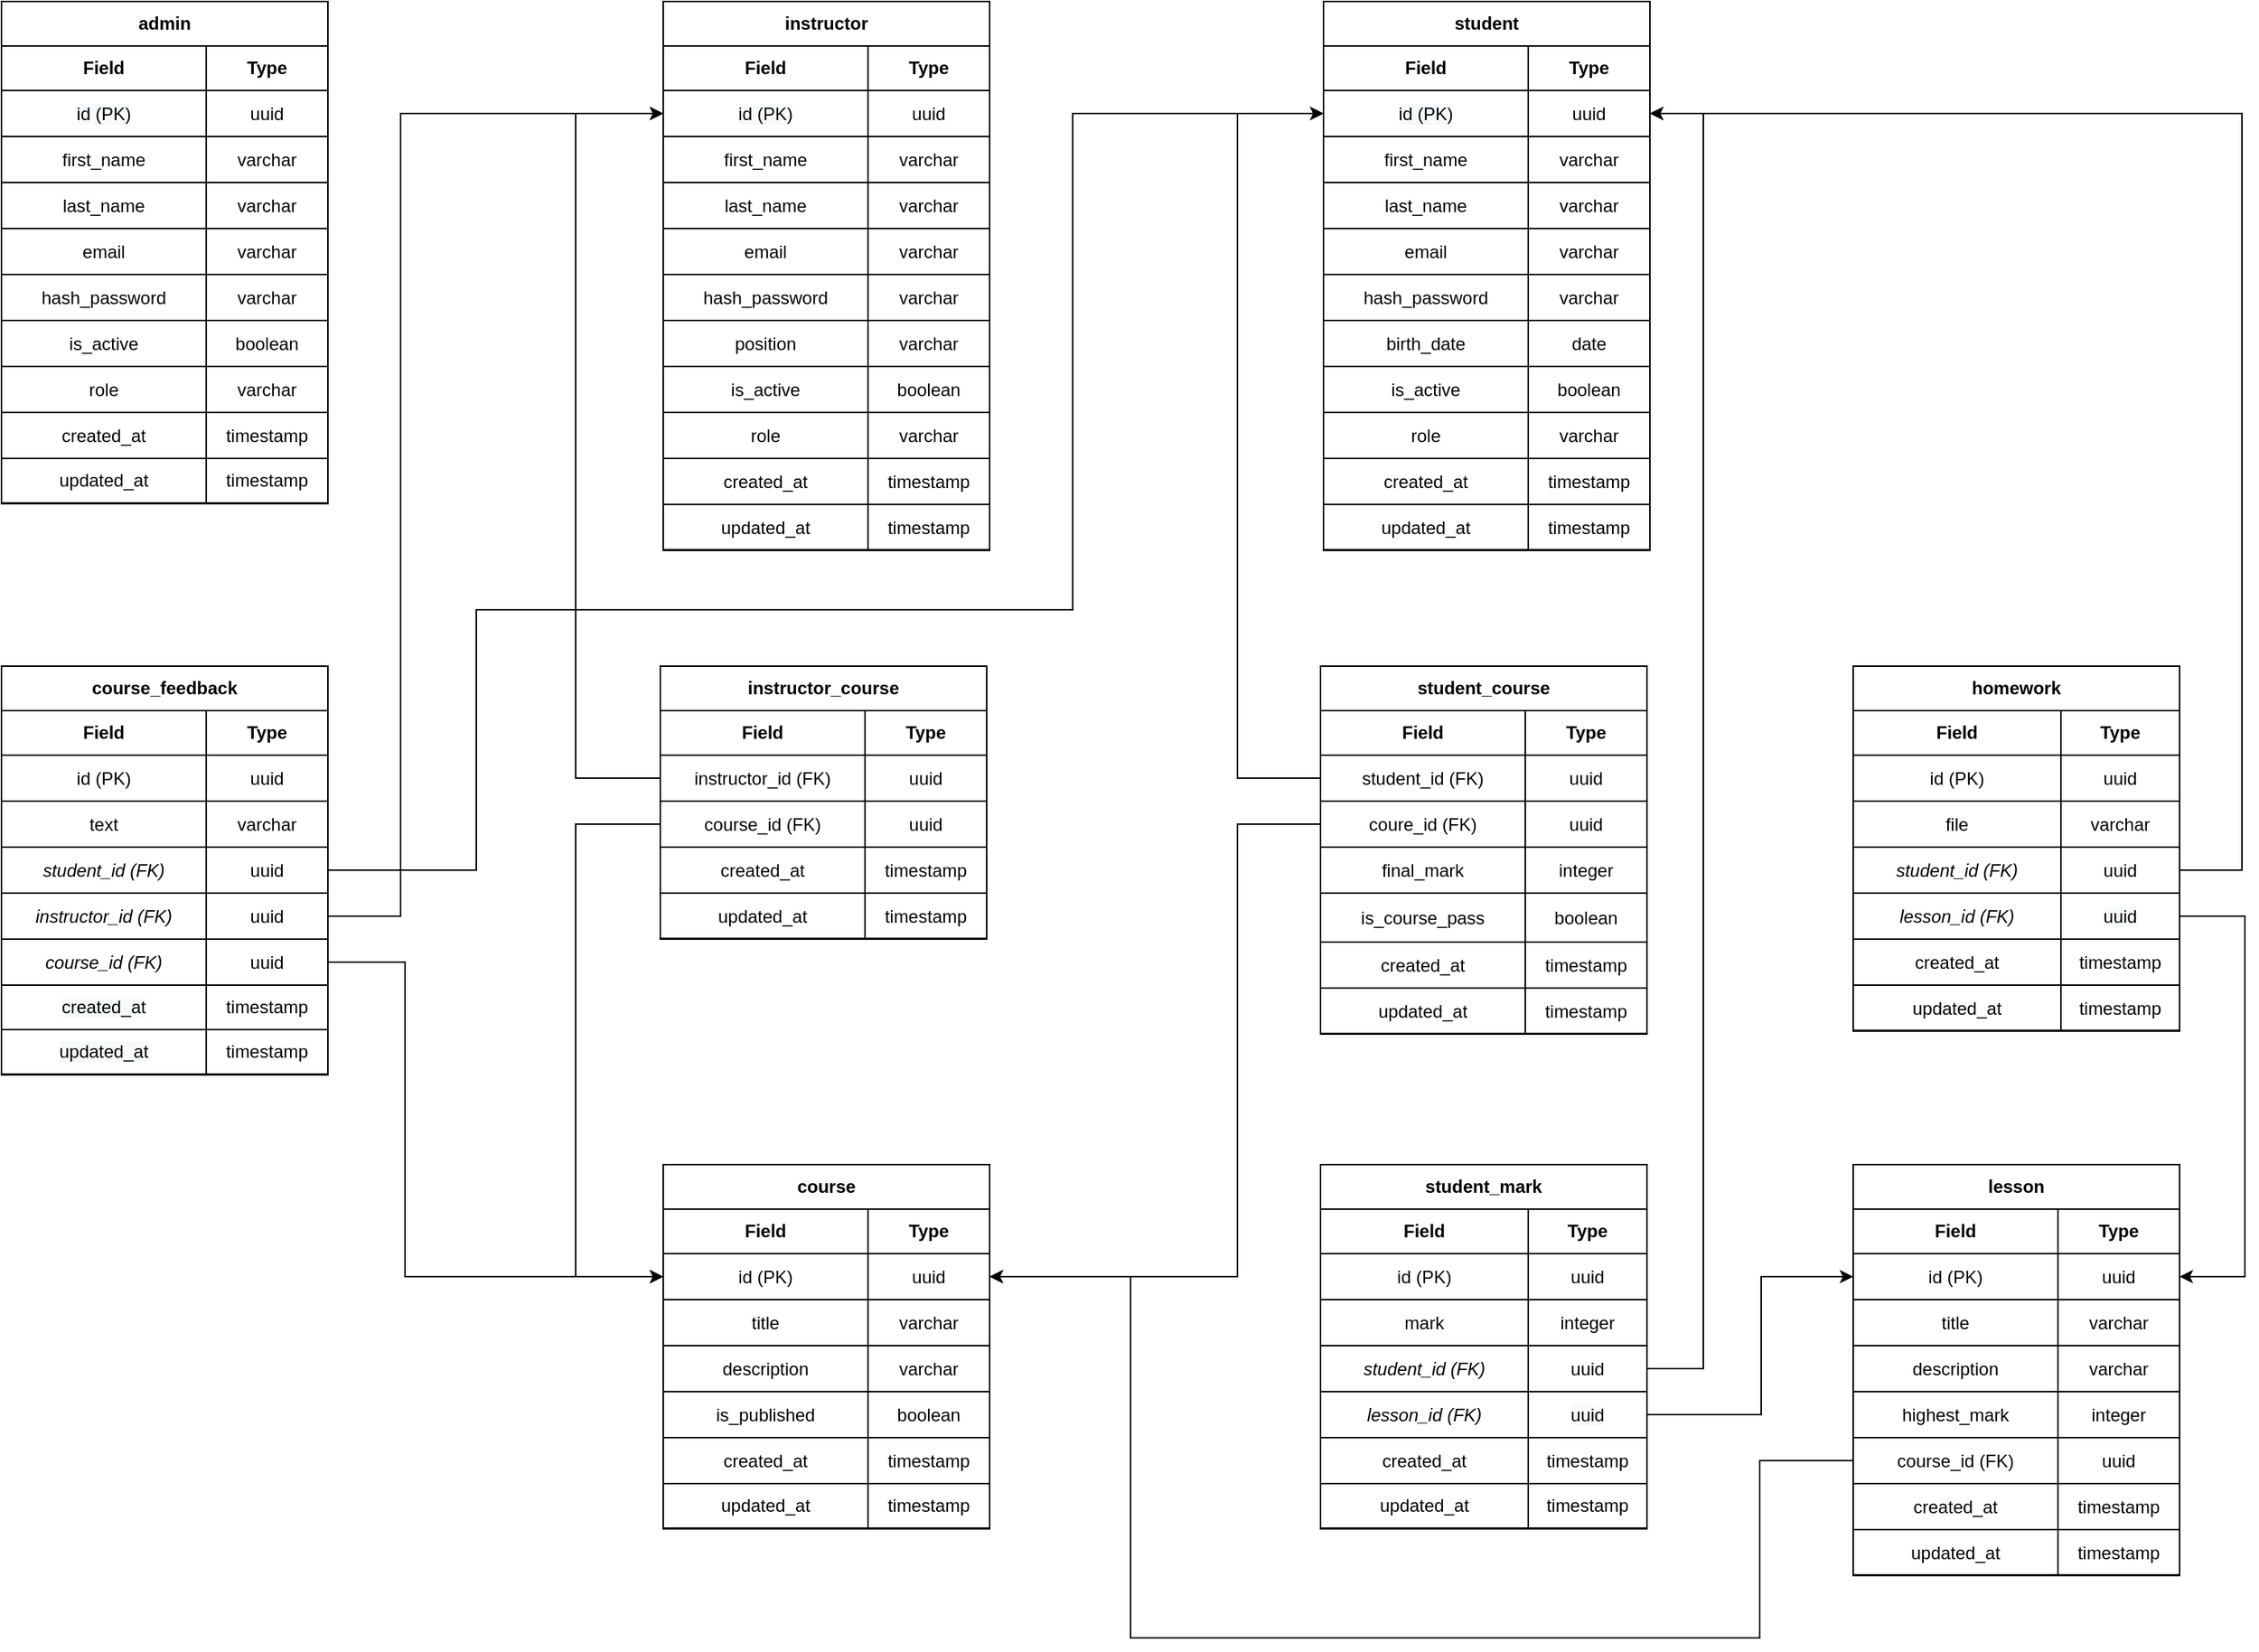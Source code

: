 <mxfile version="20.0.4" type="github">
  <diagram id="HBX_xjjCjJP_ABUMIchj" name="Page-1">
    <mxGraphModel dx="1700" dy="2620" grid="0" gridSize="10" guides="1" tooltips="1" connect="1" arrows="1" fold="1" page="1" pageScale="1" pageWidth="1169" pageHeight="827" math="0" shadow="0">
      <root>
        <mxCell id="0" />
        <mxCell id="1" parent="0" />
        <mxCell id="ykTZxqJb95JA0IABikCA-194" value="admin" style="swimlane;startSize=30;html=1;whiteSpace=wrap;container=1;collapsible=0;childLayout=tableLayout;fontFamily=Helvetica;fontSize=12;" parent="1" vertex="1">
          <mxGeometry x="486" y="-850" width="220" height="338.5" as="geometry" />
        </mxCell>
        <mxCell id="ykTZxqJb95JA0IABikCA-195" value="" style="html=1;whiteSpace=wrap;collapsible=0;dropTarget=0;pointerEvents=0;fillColor=none;strokeColor=none;points=[[0,0.5],[1,0.5]];portConstraint=eastwest;fontFamily=Helvetica;fontSize=12;" parent="ykTZxqJb95JA0IABikCA-194" vertex="1">
          <mxGeometry y="30" width="220" height="30" as="geometry" />
        </mxCell>
        <mxCell id="ykTZxqJb95JA0IABikCA-196" value="Field" style="shape=partialRectangle;html=1;whiteSpace=wrap;connectable=0;fillColor=none;fontStyle=1;fontFamily=Helvetica;fontSize=12;" parent="ykTZxqJb95JA0IABikCA-195" vertex="1">
          <mxGeometry width="138" height="30" as="geometry">
            <mxRectangle width="138" height="30" as="alternateBounds" />
          </mxGeometry>
        </mxCell>
        <mxCell id="ykTZxqJb95JA0IABikCA-197" value="Type" style="shape=partialRectangle;html=1;whiteSpace=wrap;connectable=0;fillColor=none;fontStyle=1;fontFamily=Helvetica;fontSize=12;" parent="ykTZxqJb95JA0IABikCA-195" vertex="1">
          <mxGeometry x="138" width="82" height="30" as="geometry">
            <mxRectangle width="82" height="30" as="alternateBounds" />
          </mxGeometry>
        </mxCell>
        <mxCell id="ykTZxqJb95JA0IABikCA-421" style="html=1;whiteSpace=wrap;collapsible=0;dropTarget=0;pointerEvents=0;fillColor=none;strokeColor=none;points=[[0,0.5],[1,0.5]];portConstraint=eastwest;fontFamily=Helvetica;fontSize=12;" parent="ykTZxqJb95JA0IABikCA-194" vertex="1">
          <mxGeometry y="60" width="220" height="31" as="geometry" />
        </mxCell>
        <mxCell id="ykTZxqJb95JA0IABikCA-422" value="&lt;span style=&quot;color: rgb(0, 0, 0); font-size: 12px; font-style: normal; font-variant-ligatures: normal; font-variant-caps: normal; font-weight: 400; letter-spacing: normal; orphans: 2; text-align: center; text-indent: 0px; text-transform: none; widows: 2; word-spacing: 0px; -webkit-text-stroke-width: 0px; background-color: rgb(248, 249, 250); text-decoration-thickness: initial; text-decoration-style: initial; text-decoration-color: initial; float: none; display: inline !important;&quot;&gt;id (PK)&lt;/span&gt;" style="shape=partialRectangle;html=1;whiteSpace=wrap;connectable=0;fillColor=none;fontFamily=Helvetica;fontSize=12;" parent="ykTZxqJb95JA0IABikCA-421" vertex="1">
          <mxGeometry width="138" height="31" as="geometry">
            <mxRectangle width="138" height="31" as="alternateBounds" />
          </mxGeometry>
        </mxCell>
        <mxCell id="ykTZxqJb95JA0IABikCA-423" value="uuid" style="shape=partialRectangle;html=1;whiteSpace=wrap;connectable=0;fillColor=none;fontFamily=Helvetica;fontSize=12;" parent="ykTZxqJb95JA0IABikCA-421" vertex="1">
          <mxGeometry x="138" width="82" height="31" as="geometry">
            <mxRectangle width="82" height="31" as="alternateBounds" />
          </mxGeometry>
        </mxCell>
        <mxCell id="ykTZxqJb95JA0IABikCA-409" style="html=1;whiteSpace=wrap;collapsible=0;dropTarget=0;pointerEvents=0;fillColor=none;strokeColor=none;points=[[0,0.5],[1,0.5]];portConstraint=eastwest;fontFamily=Helvetica;fontSize=12;" parent="ykTZxqJb95JA0IABikCA-194" vertex="1">
          <mxGeometry y="91" width="220" height="31" as="geometry" />
        </mxCell>
        <mxCell id="ykTZxqJb95JA0IABikCA-410" value="&lt;span style=&quot;font-size: 12px;&quot;&gt;first_name&lt;/span&gt;" style="shape=partialRectangle;html=1;whiteSpace=wrap;connectable=0;fillColor=none;fontFamily=Helvetica;fontSize=12;" parent="ykTZxqJb95JA0IABikCA-409" vertex="1">
          <mxGeometry width="138" height="31" as="geometry">
            <mxRectangle width="138" height="31" as="alternateBounds" />
          </mxGeometry>
        </mxCell>
        <mxCell id="ykTZxqJb95JA0IABikCA-411" value="&lt;span style=&quot;font-size: 12px;&quot;&gt;varchar&lt;/span&gt;" style="shape=partialRectangle;html=1;whiteSpace=wrap;connectable=0;fillColor=none;fontFamily=Helvetica;fontSize=12;" parent="ykTZxqJb95JA0IABikCA-409" vertex="1">
          <mxGeometry x="138" width="82" height="31" as="geometry">
            <mxRectangle width="82" height="31" as="alternateBounds" />
          </mxGeometry>
        </mxCell>
        <mxCell id="ykTZxqJb95JA0IABikCA-424" style="html=1;whiteSpace=wrap;collapsible=0;dropTarget=0;pointerEvents=0;fillColor=none;strokeColor=none;points=[[0,0.5],[1,0.5]];portConstraint=eastwest;fontFamily=Helvetica;fontSize=12;" parent="ykTZxqJb95JA0IABikCA-194" vertex="1">
          <mxGeometry y="122" width="220" height="31" as="geometry" />
        </mxCell>
        <mxCell id="ykTZxqJb95JA0IABikCA-425" value="&lt;span style=&quot;font-size: 12px;&quot;&gt;last_name&lt;/span&gt;" style="shape=partialRectangle;html=1;whiteSpace=wrap;connectable=0;fillColor=none;fontFamily=Helvetica;fontSize=12;" parent="ykTZxqJb95JA0IABikCA-424" vertex="1">
          <mxGeometry width="138" height="31" as="geometry">
            <mxRectangle width="138" height="31" as="alternateBounds" />
          </mxGeometry>
        </mxCell>
        <mxCell id="ykTZxqJb95JA0IABikCA-426" value="&lt;span style=&quot;font-size: 12px;&quot;&gt;varchar&lt;/span&gt;" style="shape=partialRectangle;html=1;whiteSpace=wrap;connectable=0;fillColor=none;fontFamily=Helvetica;fontSize=12;" parent="ykTZxqJb95JA0IABikCA-424" vertex="1">
          <mxGeometry x="138" width="82" height="31" as="geometry">
            <mxRectangle width="82" height="31" as="alternateBounds" />
          </mxGeometry>
        </mxCell>
        <mxCell id="ykTZxqJb95JA0IABikCA-458" style="html=1;whiteSpace=wrap;collapsible=0;dropTarget=0;pointerEvents=0;fillColor=none;strokeColor=none;points=[[0,0.5],[1,0.5]];portConstraint=eastwest;fontFamily=Helvetica;fontSize=12;" parent="ykTZxqJb95JA0IABikCA-194" vertex="1">
          <mxGeometry y="153" width="220" height="31" as="geometry" />
        </mxCell>
        <mxCell id="ykTZxqJb95JA0IABikCA-459" value="&lt;span style=&quot;font-size: 12px;&quot;&gt;email&lt;/span&gt;" style="shape=partialRectangle;html=1;whiteSpace=wrap;connectable=0;fillColor=none;fontFamily=Helvetica;fontSize=12;" parent="ykTZxqJb95JA0IABikCA-458" vertex="1">
          <mxGeometry width="138" height="31" as="geometry">
            <mxRectangle width="138" height="31" as="alternateBounds" />
          </mxGeometry>
        </mxCell>
        <mxCell id="ykTZxqJb95JA0IABikCA-460" value="&lt;span style=&quot;font-size: 12px;&quot;&gt;varchar&lt;/span&gt;" style="shape=partialRectangle;html=1;whiteSpace=wrap;connectable=0;fillColor=none;fontFamily=Helvetica;fontSize=12;" parent="ykTZxqJb95JA0IABikCA-458" vertex="1">
          <mxGeometry x="138" width="82" height="31" as="geometry">
            <mxRectangle width="82" height="31" as="alternateBounds" />
          </mxGeometry>
        </mxCell>
        <mxCell id="ykTZxqJb95JA0IABikCA-415" style="html=1;whiteSpace=wrap;collapsible=0;dropTarget=0;pointerEvents=0;fillColor=none;strokeColor=none;points=[[0,0.5],[1,0.5]];portConstraint=eastwest;fontFamily=Helvetica;fontSize=12;" parent="ykTZxqJb95JA0IABikCA-194" vertex="1">
          <mxGeometry y="184" width="220" height="31" as="geometry" />
        </mxCell>
        <mxCell id="ykTZxqJb95JA0IABikCA-416" value="&lt;span style=&quot;text-align: start; font-size: 12px;&quot;&gt;hash_password&lt;/span&gt;" style="shape=partialRectangle;html=1;whiteSpace=wrap;connectable=0;fillColor=none;fontFamily=Helvetica;fontSize=12;" parent="ykTZxqJb95JA0IABikCA-415" vertex="1">
          <mxGeometry width="138" height="31" as="geometry">
            <mxRectangle width="138" height="31" as="alternateBounds" />
          </mxGeometry>
        </mxCell>
        <mxCell id="ykTZxqJb95JA0IABikCA-417" value="&lt;span style=&quot;font-size: 12px;&quot;&gt;varchar&lt;/span&gt;" style="shape=partialRectangle;html=1;whiteSpace=wrap;connectable=0;fillColor=none;fontFamily=Helvetica;fontSize=12;" parent="ykTZxqJb95JA0IABikCA-415" vertex="1">
          <mxGeometry x="138" width="82" height="31" as="geometry">
            <mxRectangle width="82" height="31" as="alternateBounds" />
          </mxGeometry>
        </mxCell>
        <mxCell id="ykTZxqJb95JA0IABikCA-418" style="html=1;whiteSpace=wrap;collapsible=0;dropTarget=0;pointerEvents=0;fillColor=none;strokeColor=none;points=[[0,0.5],[1,0.5]];portConstraint=eastwest;fontFamily=Helvetica;fontSize=12;" parent="ykTZxqJb95JA0IABikCA-194" vertex="1">
          <mxGeometry y="215" width="220" height="31" as="geometry" />
        </mxCell>
        <mxCell id="ykTZxqJb95JA0IABikCA-419" value="&lt;span style=&quot;font-size: 12px;&quot;&gt;is_active&lt;/span&gt;" style="shape=partialRectangle;html=1;whiteSpace=wrap;connectable=0;fillColor=none;fontFamily=Helvetica;fontSize=12;" parent="ykTZxqJb95JA0IABikCA-418" vertex="1">
          <mxGeometry width="138" height="31" as="geometry">
            <mxRectangle width="138" height="31" as="alternateBounds" />
          </mxGeometry>
        </mxCell>
        <mxCell id="ykTZxqJb95JA0IABikCA-420" value="boolean" style="shape=partialRectangle;html=1;whiteSpace=wrap;connectable=0;fillColor=none;fontFamily=Helvetica;fontSize=12;" parent="ykTZxqJb95JA0IABikCA-418" vertex="1">
          <mxGeometry x="138" width="82" height="31" as="geometry">
            <mxRectangle width="82" height="31" as="alternateBounds" />
          </mxGeometry>
        </mxCell>
        <mxCell id="ykTZxqJb95JA0IABikCA-198" value="" style="html=1;whiteSpace=wrap;collapsible=0;dropTarget=0;pointerEvents=0;fillColor=none;strokeColor=none;points=[[0,0.5],[1,0.5]];portConstraint=eastwest;fontFamily=Helvetica;fontSize=12;" parent="ykTZxqJb95JA0IABikCA-194" vertex="1">
          <mxGeometry y="246" width="220" height="31" as="geometry" />
        </mxCell>
        <mxCell id="ykTZxqJb95JA0IABikCA-199" value="role" style="shape=partialRectangle;html=1;whiteSpace=wrap;connectable=0;fillColor=none;fontFamily=Helvetica;fontSize=12;" parent="ykTZxqJb95JA0IABikCA-198" vertex="1">
          <mxGeometry width="138" height="31" as="geometry">
            <mxRectangle width="138" height="31" as="alternateBounds" />
          </mxGeometry>
        </mxCell>
        <mxCell id="ykTZxqJb95JA0IABikCA-200" value="&lt;span style=&quot;font-size: 12px;&quot;&gt;varchar&lt;/span&gt;" style="shape=partialRectangle;html=1;whiteSpace=wrap;connectable=0;fillColor=none;fontFamily=Helvetica;fontSize=12;" parent="ykTZxqJb95JA0IABikCA-198" vertex="1">
          <mxGeometry x="138" width="82" height="31" as="geometry">
            <mxRectangle width="82" height="31" as="alternateBounds" />
          </mxGeometry>
        </mxCell>
        <mxCell id="ykTZxqJb95JA0IABikCA-201" style="html=1;whiteSpace=wrap;collapsible=0;dropTarget=0;pointerEvents=0;fillColor=none;strokeColor=none;points=[[0,0.5],[1,0.5]];portConstraint=eastwest;fontFamily=Helvetica;fontSize=12;" parent="ykTZxqJb95JA0IABikCA-194" vertex="1">
          <mxGeometry y="277" width="220" height="31" as="geometry" />
        </mxCell>
        <mxCell id="ykTZxqJb95JA0IABikCA-202" value="created_at" style="shape=partialRectangle;html=1;whiteSpace=wrap;connectable=0;fillColor=none;fontFamily=Helvetica;fontSize=12;" parent="ykTZxqJb95JA0IABikCA-201" vertex="1">
          <mxGeometry width="138" height="31" as="geometry">
            <mxRectangle width="138" height="31" as="alternateBounds" />
          </mxGeometry>
        </mxCell>
        <mxCell id="ykTZxqJb95JA0IABikCA-203" value="timestamp" style="shape=partialRectangle;html=1;whiteSpace=wrap;connectable=0;fillColor=none;fontFamily=Helvetica;fontSize=12;" parent="ykTZxqJb95JA0IABikCA-201" vertex="1">
          <mxGeometry x="138" width="82" height="31" as="geometry">
            <mxRectangle width="82" height="31" as="alternateBounds" />
          </mxGeometry>
        </mxCell>
        <mxCell id="ykTZxqJb95JA0IABikCA-204" style="html=1;whiteSpace=wrap;collapsible=0;dropTarget=0;pointerEvents=0;fillColor=none;strokeColor=none;points=[[0,0.5],[1,0.5]];portConstraint=eastwest;fontFamily=Helvetica;fontSize=12;" parent="ykTZxqJb95JA0IABikCA-194" vertex="1">
          <mxGeometry y="308" width="220" height="30" as="geometry" />
        </mxCell>
        <mxCell id="ykTZxqJb95JA0IABikCA-205" value="updated_at" style="shape=partialRectangle;html=1;whiteSpace=wrap;connectable=0;fillColor=none;fontFamily=Helvetica;fontSize=12;" parent="ykTZxqJb95JA0IABikCA-204" vertex="1">
          <mxGeometry width="138" height="30" as="geometry">
            <mxRectangle width="138" height="30" as="alternateBounds" />
          </mxGeometry>
        </mxCell>
        <mxCell id="ykTZxqJb95JA0IABikCA-206" value="&lt;span style=&quot;font-size: 12px;&quot;&gt;timestamp&lt;/span&gt;" style="shape=partialRectangle;html=1;whiteSpace=wrap;connectable=0;fillColor=none;fontFamily=Helvetica;fontSize=12;" parent="ykTZxqJb95JA0IABikCA-204" vertex="1">
          <mxGeometry x="138" width="82" height="30" as="geometry">
            <mxRectangle width="82" height="30" as="alternateBounds" />
          </mxGeometry>
        </mxCell>
        <mxCell id="ykTZxqJb95JA0IABikCA-247" value="course" style="swimlane;startSize=30;html=1;whiteSpace=wrap;container=1;collapsible=0;childLayout=tableLayout;fontFamily=Helvetica;fontSize=12;" parent="1" vertex="1">
          <mxGeometry x="932" y="-66" width="220" height="245.5" as="geometry" />
        </mxCell>
        <mxCell id="ykTZxqJb95JA0IABikCA-248" value="" style="html=1;whiteSpace=wrap;collapsible=0;dropTarget=0;pointerEvents=0;fillColor=none;strokeColor=none;points=[[0,0.5],[1,0.5]];portConstraint=eastwest;fontFamily=Helvetica;fontSize=12;" parent="ykTZxqJb95JA0IABikCA-247" vertex="1">
          <mxGeometry y="30" width="220" height="30" as="geometry" />
        </mxCell>
        <mxCell id="ykTZxqJb95JA0IABikCA-249" value="Field" style="shape=partialRectangle;html=1;whiteSpace=wrap;connectable=0;fillColor=none;fontStyle=1;fontFamily=Helvetica;fontSize=12;" parent="ykTZxqJb95JA0IABikCA-248" vertex="1">
          <mxGeometry width="138" height="30" as="geometry">
            <mxRectangle width="138" height="30" as="alternateBounds" />
          </mxGeometry>
        </mxCell>
        <mxCell id="ykTZxqJb95JA0IABikCA-250" value="Type" style="shape=partialRectangle;html=1;whiteSpace=wrap;connectable=0;fillColor=none;fontStyle=1;fontFamily=Helvetica;fontSize=12;" parent="ykTZxqJb95JA0IABikCA-248" vertex="1">
          <mxGeometry x="138" width="82" height="30" as="geometry">
            <mxRectangle width="82" height="30" as="alternateBounds" />
          </mxGeometry>
        </mxCell>
        <mxCell id="ykTZxqJb95JA0IABikCA-251" value="" style="html=1;whiteSpace=wrap;collapsible=0;dropTarget=0;pointerEvents=0;fillColor=none;strokeColor=none;points=[[0,0.5],[1,0.5]];portConstraint=eastwest;fontFamily=Helvetica;fontSize=12;" parent="ykTZxqJb95JA0IABikCA-247" vertex="1">
          <mxGeometry y="60" width="220" height="31" as="geometry" />
        </mxCell>
        <mxCell id="ykTZxqJb95JA0IABikCA-252" value="id (PK)" style="shape=partialRectangle;html=1;whiteSpace=wrap;connectable=0;fillColor=none;fontFamily=Helvetica;fontSize=12;" parent="ykTZxqJb95JA0IABikCA-251" vertex="1">
          <mxGeometry width="138" height="31" as="geometry">
            <mxRectangle width="138" height="31" as="alternateBounds" />
          </mxGeometry>
        </mxCell>
        <mxCell id="ykTZxqJb95JA0IABikCA-253" value="uuid" style="shape=partialRectangle;html=1;whiteSpace=wrap;connectable=0;fillColor=none;fontFamily=Helvetica;fontSize=12;" parent="ykTZxqJb95JA0IABikCA-251" vertex="1">
          <mxGeometry x="138" width="82" height="31" as="geometry">
            <mxRectangle width="82" height="31" as="alternateBounds" />
          </mxGeometry>
        </mxCell>
        <mxCell id="ykTZxqJb95JA0IABikCA-501" style="html=1;whiteSpace=wrap;collapsible=0;dropTarget=0;pointerEvents=0;fillColor=none;strokeColor=none;points=[[0,0.5],[1,0.5]];portConstraint=eastwest;fontFamily=Helvetica;fontSize=12;" parent="ykTZxqJb95JA0IABikCA-247" vertex="1">
          <mxGeometry y="91" width="220" height="31" as="geometry" />
        </mxCell>
        <mxCell id="ykTZxqJb95JA0IABikCA-502" value="title" style="shape=partialRectangle;html=1;whiteSpace=wrap;connectable=0;fillColor=none;fontFamily=Helvetica;fontSize=12;" parent="ykTZxqJb95JA0IABikCA-501" vertex="1">
          <mxGeometry width="138" height="31" as="geometry">
            <mxRectangle width="138" height="31" as="alternateBounds" />
          </mxGeometry>
        </mxCell>
        <mxCell id="ykTZxqJb95JA0IABikCA-503" value="&lt;span style=&quot;font-size: 12px;&quot;&gt;varchar&lt;/span&gt;" style="shape=partialRectangle;html=1;whiteSpace=wrap;connectable=0;fillColor=none;fontFamily=Helvetica;fontSize=12;" parent="ykTZxqJb95JA0IABikCA-501" vertex="1">
          <mxGeometry x="138" width="82" height="31" as="geometry">
            <mxRectangle width="82" height="31" as="alternateBounds" />
          </mxGeometry>
        </mxCell>
        <mxCell id="ykTZxqJb95JA0IABikCA-254" style="html=1;whiteSpace=wrap;collapsible=0;dropTarget=0;pointerEvents=0;fillColor=none;strokeColor=none;points=[[0,0.5],[1,0.5]];portConstraint=eastwest;fontFamily=Helvetica;fontSize=12;" parent="ykTZxqJb95JA0IABikCA-247" vertex="1">
          <mxGeometry y="122" width="220" height="31" as="geometry" />
        </mxCell>
        <mxCell id="ykTZxqJb95JA0IABikCA-255" value="&lt;span style=&quot;text-align: start; font-size: 12px;&quot;&gt;description&lt;/span&gt;" style="shape=partialRectangle;html=1;whiteSpace=wrap;connectable=0;fillColor=none;fontFamily=Helvetica;fontSize=12;" parent="ykTZxqJb95JA0IABikCA-254" vertex="1">
          <mxGeometry width="138" height="31" as="geometry">
            <mxRectangle width="138" height="31" as="alternateBounds" />
          </mxGeometry>
        </mxCell>
        <mxCell id="ykTZxqJb95JA0IABikCA-256" value="&lt;span style=&quot;font-size: 12px;&quot;&gt;varchar&lt;/span&gt;" style="shape=partialRectangle;html=1;whiteSpace=wrap;connectable=0;fillColor=none;fontFamily=Helvetica;fontSize=12;" parent="ykTZxqJb95JA0IABikCA-254" vertex="1">
          <mxGeometry x="138" width="82" height="31" as="geometry">
            <mxRectangle width="82" height="31" as="alternateBounds" />
          </mxGeometry>
        </mxCell>
        <mxCell id="GQdwX8b3pZN7h24USSgG-1" style="html=1;whiteSpace=wrap;collapsible=0;dropTarget=0;pointerEvents=0;fillColor=none;strokeColor=none;points=[[0,0.5],[1,0.5]];portConstraint=eastwest;fontFamily=Helvetica;fontSize=12;" parent="ykTZxqJb95JA0IABikCA-247" vertex="1">
          <mxGeometry y="153" width="220" height="31" as="geometry" />
        </mxCell>
        <mxCell id="GQdwX8b3pZN7h24USSgG-2" value="is_published" style="shape=partialRectangle;html=1;whiteSpace=wrap;connectable=0;fillColor=none;fontFamily=Helvetica;fontSize=12;" parent="GQdwX8b3pZN7h24USSgG-1" vertex="1">
          <mxGeometry width="138" height="31" as="geometry">
            <mxRectangle width="138" height="31" as="alternateBounds" />
          </mxGeometry>
        </mxCell>
        <mxCell id="GQdwX8b3pZN7h24USSgG-3" value="&lt;span style=&quot;font-size: 12px;&quot;&gt;boolean&lt;/span&gt;" style="shape=partialRectangle;html=1;whiteSpace=wrap;connectable=0;fillColor=none;fontFamily=Helvetica;fontSize=12;" parent="GQdwX8b3pZN7h24USSgG-1" vertex="1">
          <mxGeometry x="138" width="82" height="31" as="geometry">
            <mxRectangle width="82" height="31" as="alternateBounds" />
          </mxGeometry>
        </mxCell>
        <mxCell id="ykTZxqJb95JA0IABikCA-257" style="html=1;whiteSpace=wrap;collapsible=0;dropTarget=0;pointerEvents=0;fillColor=none;strokeColor=none;points=[[0,0.5],[1,0.5]];portConstraint=eastwest;fontFamily=Helvetica;fontSize=12;" parent="ykTZxqJb95JA0IABikCA-247" vertex="1">
          <mxGeometry y="184" width="220" height="31" as="geometry" />
        </mxCell>
        <mxCell id="ykTZxqJb95JA0IABikCA-258" value="&lt;span style=&quot;font-size: 12px;&quot;&gt;created_at&lt;/span&gt;" style="shape=partialRectangle;html=1;whiteSpace=wrap;connectable=0;fillColor=none;fontFamily=Helvetica;fontSize=12;" parent="ykTZxqJb95JA0IABikCA-257" vertex="1">
          <mxGeometry width="138" height="31" as="geometry">
            <mxRectangle width="138" height="31" as="alternateBounds" />
          </mxGeometry>
        </mxCell>
        <mxCell id="ykTZxqJb95JA0IABikCA-259" value="&lt;span style=&quot;font-size: 12px;&quot;&gt;timestamp&lt;/span&gt;" style="shape=partialRectangle;html=1;whiteSpace=wrap;connectable=0;fillColor=none;fontFamily=Helvetica;fontSize=12;" parent="ykTZxqJb95JA0IABikCA-257" vertex="1">
          <mxGeometry x="138" width="82" height="31" as="geometry">
            <mxRectangle width="82" height="31" as="alternateBounds" />
          </mxGeometry>
        </mxCell>
        <mxCell id="ykTZxqJb95JA0IABikCA-260" style="html=1;whiteSpace=wrap;collapsible=0;dropTarget=0;pointerEvents=0;fillColor=none;strokeColor=none;points=[[0,0.5],[1,0.5]];portConstraint=eastwest;fontFamily=Helvetica;fontSize=12;" parent="ykTZxqJb95JA0IABikCA-247" vertex="1">
          <mxGeometry y="215" width="220" height="30" as="geometry" />
        </mxCell>
        <mxCell id="ykTZxqJb95JA0IABikCA-261" value="&lt;span style=&quot;font-size: 12px;&quot;&gt;updated_at&lt;/span&gt;" style="shape=partialRectangle;html=1;whiteSpace=wrap;connectable=0;fillColor=none;fontFamily=Helvetica;fontSize=12;" parent="ykTZxqJb95JA0IABikCA-260" vertex="1">
          <mxGeometry width="138" height="30" as="geometry">
            <mxRectangle width="138" height="30" as="alternateBounds" />
          </mxGeometry>
        </mxCell>
        <mxCell id="ykTZxqJb95JA0IABikCA-262" value="&lt;span style=&quot;font-size: 12px;&quot;&gt;timestamp&lt;/span&gt;" style="shape=partialRectangle;html=1;whiteSpace=wrap;connectable=0;fillColor=none;fontFamily=Helvetica;fontSize=12;" parent="ykTZxqJb95JA0IABikCA-260" vertex="1">
          <mxGeometry x="138" width="82" height="30" as="geometry">
            <mxRectangle width="82" height="30" as="alternateBounds" />
          </mxGeometry>
        </mxCell>
        <mxCell id="ykTZxqJb95JA0IABikCA-263" value="student_course" style="swimlane;startSize=30;html=1;whiteSpace=wrap;container=1;collapsible=0;childLayout=tableLayout;fontFamily=Helvetica;fontSize=12;" parent="1" vertex="1">
          <mxGeometry x="1375" y="-402" width="220" height="247.625" as="geometry" />
        </mxCell>
        <mxCell id="ykTZxqJb95JA0IABikCA-264" value="" style="html=1;whiteSpace=wrap;collapsible=0;dropTarget=0;pointerEvents=0;fillColor=none;strokeColor=none;points=[[0,0.5],[1,0.5]];portConstraint=eastwest;fontFamily=Helvetica;fontSize=12;" parent="ykTZxqJb95JA0IABikCA-263" vertex="1">
          <mxGeometry y="30" width="220" height="30" as="geometry" />
        </mxCell>
        <mxCell id="ykTZxqJb95JA0IABikCA-265" value="Field" style="shape=partialRectangle;html=1;whiteSpace=wrap;connectable=0;fillColor=none;fontStyle=1;fontFamily=Helvetica;fontSize=12;" parent="ykTZxqJb95JA0IABikCA-264" vertex="1">
          <mxGeometry width="138" height="30" as="geometry">
            <mxRectangle width="138" height="30" as="alternateBounds" />
          </mxGeometry>
        </mxCell>
        <mxCell id="ykTZxqJb95JA0IABikCA-266" value="Type" style="shape=partialRectangle;html=1;whiteSpace=wrap;connectable=0;fillColor=none;fontStyle=1;fontFamily=Helvetica;fontSize=12;" parent="ykTZxqJb95JA0IABikCA-264" vertex="1">
          <mxGeometry x="138" width="82" height="30" as="geometry">
            <mxRectangle width="82" height="30" as="alternateBounds" />
          </mxGeometry>
        </mxCell>
        <mxCell id="ykTZxqJb95JA0IABikCA-267" value="" style="html=1;whiteSpace=wrap;collapsible=0;dropTarget=0;pointerEvents=0;fillColor=none;strokeColor=none;points=[[0,0.5],[1,0.5]];portConstraint=eastwest;fontFamily=Helvetica;fontSize=12;" parent="ykTZxqJb95JA0IABikCA-263" vertex="1">
          <mxGeometry y="60" width="220" height="31" as="geometry" />
        </mxCell>
        <mxCell id="ykTZxqJb95JA0IABikCA-268" value="student_id (FK)" style="shape=partialRectangle;html=1;whiteSpace=wrap;connectable=0;fillColor=none;fontFamily=Helvetica;fontSize=12;" parent="ykTZxqJb95JA0IABikCA-267" vertex="1">
          <mxGeometry width="138" height="31" as="geometry">
            <mxRectangle width="138" height="31" as="alternateBounds" />
          </mxGeometry>
        </mxCell>
        <mxCell id="ykTZxqJb95JA0IABikCA-269" value="uuid" style="shape=partialRectangle;html=1;whiteSpace=wrap;connectable=0;fillColor=none;fontFamily=Helvetica;fontSize=12;" parent="ykTZxqJb95JA0IABikCA-267" vertex="1">
          <mxGeometry x="138" width="82" height="31" as="geometry">
            <mxRectangle width="82" height="31" as="alternateBounds" />
          </mxGeometry>
        </mxCell>
        <mxCell id="ykTZxqJb95JA0IABikCA-270" style="html=1;whiteSpace=wrap;collapsible=0;dropTarget=0;pointerEvents=0;fillColor=none;strokeColor=none;points=[[0,0.5],[1,0.5]];portConstraint=eastwest;fontFamily=Helvetica;fontSize=12;" parent="ykTZxqJb95JA0IABikCA-263" vertex="1">
          <mxGeometry y="91" width="220" height="31" as="geometry" />
        </mxCell>
        <mxCell id="ykTZxqJb95JA0IABikCA-271" value="coure_id (FK)" style="shape=partialRectangle;html=1;whiteSpace=wrap;connectable=0;fillColor=none;fontFamily=Helvetica;fontSize=12;" parent="ykTZxqJb95JA0IABikCA-270" vertex="1">
          <mxGeometry width="138" height="31" as="geometry">
            <mxRectangle width="138" height="31" as="alternateBounds" />
          </mxGeometry>
        </mxCell>
        <mxCell id="ykTZxqJb95JA0IABikCA-272" value="uuid" style="shape=partialRectangle;html=1;whiteSpace=wrap;connectable=0;fillColor=none;fontFamily=Helvetica;fontSize=12;" parent="ykTZxqJb95JA0IABikCA-270" vertex="1">
          <mxGeometry x="138" width="82" height="31" as="geometry">
            <mxRectangle width="82" height="31" as="alternateBounds" />
          </mxGeometry>
        </mxCell>
        <mxCell id="5XRtDDS6c4aPC21vmuXQ-4" style="html=1;whiteSpace=wrap;collapsible=0;dropTarget=0;pointerEvents=0;fillColor=none;strokeColor=none;points=[[0,0.5],[1,0.5]];portConstraint=eastwest;fontFamily=Helvetica;fontSize=12;" parent="ykTZxqJb95JA0IABikCA-263" vertex="1">
          <mxGeometry y="122" width="220" height="31" as="geometry" />
        </mxCell>
        <mxCell id="5XRtDDS6c4aPC21vmuXQ-5" value="&lt;span style=&quot;font-size: 12px; text-align: start;&quot;&gt;final_mark&lt;/span&gt;" style="shape=partialRectangle;html=1;whiteSpace=wrap;connectable=0;fillColor=none;fontFamily=Helvetica;fontSize=12;" parent="5XRtDDS6c4aPC21vmuXQ-4" vertex="1">
          <mxGeometry width="138" height="31" as="geometry">
            <mxRectangle width="138" height="31" as="alternateBounds" />
          </mxGeometry>
        </mxCell>
        <mxCell id="5XRtDDS6c4aPC21vmuXQ-6" value="integer" style="shape=partialRectangle;html=1;whiteSpace=wrap;connectable=0;fillColor=none;fontFamily=Helvetica;fontSize=12;" parent="5XRtDDS6c4aPC21vmuXQ-4" vertex="1">
          <mxGeometry x="138" width="82" height="31" as="geometry">
            <mxRectangle width="82" height="31" as="alternateBounds" />
          </mxGeometry>
        </mxCell>
        <mxCell id="5XRtDDS6c4aPC21vmuXQ-7" style="html=1;whiteSpace=wrap;collapsible=0;dropTarget=0;pointerEvents=0;fillColor=none;strokeColor=none;points=[[0,0.5],[1,0.5]];portConstraint=eastwest;fontFamily=Helvetica;fontSize=12;" parent="ykTZxqJb95JA0IABikCA-263" vertex="1">
          <mxGeometry y="153" width="220" height="33" as="geometry" />
        </mxCell>
        <mxCell id="5XRtDDS6c4aPC21vmuXQ-8" value="&lt;font style=&quot;font-size: 12px;&quot;&gt;is_course_pass&lt;/font&gt;" style="shape=partialRectangle;html=1;whiteSpace=wrap;connectable=0;fillColor=none;fontFamily=Helvetica;fontSize=12;" parent="5XRtDDS6c4aPC21vmuXQ-7" vertex="1">
          <mxGeometry width="138" height="33" as="geometry">
            <mxRectangle width="138" height="33" as="alternateBounds" />
          </mxGeometry>
        </mxCell>
        <mxCell id="5XRtDDS6c4aPC21vmuXQ-9" value="boolean" style="shape=partialRectangle;html=1;whiteSpace=wrap;connectable=0;fillColor=none;fontFamily=Helvetica;fontSize=12;" parent="5XRtDDS6c4aPC21vmuXQ-7" vertex="1">
          <mxGeometry x="138" width="82" height="33" as="geometry">
            <mxRectangle width="82" height="33" as="alternateBounds" />
          </mxGeometry>
        </mxCell>
        <mxCell id="ykTZxqJb95JA0IABikCA-273" style="html=1;whiteSpace=wrap;collapsible=0;dropTarget=0;pointerEvents=0;fillColor=none;strokeColor=none;points=[[0,0.5],[1,0.5]];portConstraint=eastwest;fontFamily=Helvetica;fontSize=12;" parent="ykTZxqJb95JA0IABikCA-263" vertex="1">
          <mxGeometry y="186" width="220" height="31" as="geometry" />
        </mxCell>
        <mxCell id="ykTZxqJb95JA0IABikCA-274" value="&lt;span style=&quot;font-size: 12px;&quot;&gt;created_at&lt;/span&gt;" style="shape=partialRectangle;html=1;whiteSpace=wrap;connectable=0;fillColor=none;fontFamily=Helvetica;fontSize=12;" parent="ykTZxqJb95JA0IABikCA-273" vertex="1">
          <mxGeometry width="138" height="31" as="geometry">
            <mxRectangle width="138" height="31" as="alternateBounds" />
          </mxGeometry>
        </mxCell>
        <mxCell id="ykTZxqJb95JA0IABikCA-275" value="&lt;span style=&quot;font-size: 12px;&quot;&gt;timestamp&lt;/span&gt;" style="shape=partialRectangle;html=1;whiteSpace=wrap;connectable=0;fillColor=none;fontFamily=Helvetica;fontSize=12;" parent="ykTZxqJb95JA0IABikCA-273" vertex="1">
          <mxGeometry x="138" width="82" height="31" as="geometry">
            <mxRectangle width="82" height="31" as="alternateBounds" />
          </mxGeometry>
        </mxCell>
        <mxCell id="ykTZxqJb95JA0IABikCA-276" style="html=1;whiteSpace=wrap;collapsible=0;dropTarget=0;pointerEvents=0;fillColor=none;strokeColor=none;points=[[0,0.5],[1,0.5]];portConstraint=eastwest;fontFamily=Helvetica;fontSize=12;" parent="ykTZxqJb95JA0IABikCA-263" vertex="1">
          <mxGeometry y="217" width="220" height="31" as="geometry" />
        </mxCell>
        <mxCell id="ykTZxqJb95JA0IABikCA-277" value="&lt;span style=&quot;font-size: 12px;&quot;&gt;updated_at&lt;/span&gt;" style="shape=partialRectangle;html=1;whiteSpace=wrap;connectable=0;fillColor=none;fontFamily=Helvetica;fontSize=12;" parent="ykTZxqJb95JA0IABikCA-276" vertex="1">
          <mxGeometry width="138" height="31" as="geometry">
            <mxRectangle width="138" height="31" as="alternateBounds" />
          </mxGeometry>
        </mxCell>
        <mxCell id="ykTZxqJb95JA0IABikCA-278" value="&lt;span style=&quot;font-size: 12px;&quot;&gt;timestamp&lt;/span&gt;" style="shape=partialRectangle;html=1;whiteSpace=wrap;connectable=0;fillColor=none;fontFamily=Helvetica;fontSize=12;" parent="ykTZxqJb95JA0IABikCA-276" vertex="1">
          <mxGeometry x="138" width="82" height="31" as="geometry">
            <mxRectangle width="82" height="31" as="alternateBounds" />
          </mxGeometry>
        </mxCell>
        <mxCell id="ykTZxqJb95JA0IABikCA-279" value="instructor_course" style="swimlane;startSize=30;html=1;whiteSpace=wrap;container=1;collapsible=0;childLayout=tableLayout;fontFamily=Helvetica;fontSize=12;" parent="1" vertex="1">
          <mxGeometry x="930" y="-402" width="220" height="183.5" as="geometry" />
        </mxCell>
        <mxCell id="ykTZxqJb95JA0IABikCA-280" value="" style="html=1;whiteSpace=wrap;collapsible=0;dropTarget=0;pointerEvents=0;fillColor=none;strokeColor=none;points=[[0,0.5],[1,0.5]];portConstraint=eastwest;fontFamily=Helvetica;fontSize=12;" parent="ykTZxqJb95JA0IABikCA-279" vertex="1">
          <mxGeometry y="30" width="220" height="30" as="geometry" />
        </mxCell>
        <mxCell id="ykTZxqJb95JA0IABikCA-281" value="Field" style="shape=partialRectangle;html=1;whiteSpace=wrap;connectable=0;fillColor=none;fontStyle=1;fontFamily=Helvetica;fontSize=12;" parent="ykTZxqJb95JA0IABikCA-280" vertex="1">
          <mxGeometry width="138" height="30" as="geometry">
            <mxRectangle width="138" height="30" as="alternateBounds" />
          </mxGeometry>
        </mxCell>
        <mxCell id="ykTZxqJb95JA0IABikCA-282" value="Type" style="shape=partialRectangle;html=1;whiteSpace=wrap;connectable=0;fillColor=none;fontStyle=1;fontFamily=Helvetica;fontSize=12;" parent="ykTZxqJb95JA0IABikCA-280" vertex="1">
          <mxGeometry x="138" width="82" height="30" as="geometry">
            <mxRectangle width="82" height="30" as="alternateBounds" />
          </mxGeometry>
        </mxCell>
        <mxCell id="ykTZxqJb95JA0IABikCA-283" value="" style="html=1;whiteSpace=wrap;collapsible=0;dropTarget=0;pointerEvents=0;fillColor=none;strokeColor=none;points=[[0,0.5],[1,0.5]];portConstraint=eastwest;fontFamily=Helvetica;fontSize=12;" parent="ykTZxqJb95JA0IABikCA-279" vertex="1">
          <mxGeometry y="60" width="220" height="31" as="geometry" />
        </mxCell>
        <mxCell id="ykTZxqJb95JA0IABikCA-284" value="instructor_id (FK)" style="shape=partialRectangle;html=1;whiteSpace=wrap;connectable=0;fillColor=none;fontFamily=Helvetica;fontSize=12;" parent="ykTZxqJb95JA0IABikCA-283" vertex="1">
          <mxGeometry width="138" height="31" as="geometry">
            <mxRectangle width="138" height="31" as="alternateBounds" />
          </mxGeometry>
        </mxCell>
        <mxCell id="ykTZxqJb95JA0IABikCA-285" value="uuid" style="shape=partialRectangle;html=1;whiteSpace=wrap;connectable=0;fillColor=none;fontFamily=Helvetica;fontSize=12;" parent="ykTZxqJb95JA0IABikCA-283" vertex="1">
          <mxGeometry x="138" width="82" height="31" as="geometry">
            <mxRectangle width="82" height="31" as="alternateBounds" />
          </mxGeometry>
        </mxCell>
        <mxCell id="ykTZxqJb95JA0IABikCA-286" style="html=1;whiteSpace=wrap;collapsible=0;dropTarget=0;pointerEvents=0;fillColor=none;strokeColor=none;points=[[0,0.5],[1,0.5]];portConstraint=eastwest;fontFamily=Helvetica;fontSize=12;" parent="ykTZxqJb95JA0IABikCA-279" vertex="1">
          <mxGeometry y="91" width="220" height="31" as="geometry" />
        </mxCell>
        <mxCell id="ykTZxqJb95JA0IABikCA-287" value="course_id (FK)" style="shape=partialRectangle;html=1;whiteSpace=wrap;connectable=0;fillColor=none;fontFamily=Helvetica;fontSize=12;" parent="ykTZxqJb95JA0IABikCA-286" vertex="1">
          <mxGeometry width="138" height="31" as="geometry">
            <mxRectangle width="138" height="31" as="alternateBounds" />
          </mxGeometry>
        </mxCell>
        <mxCell id="ykTZxqJb95JA0IABikCA-288" value="uuid" style="shape=partialRectangle;html=1;whiteSpace=wrap;connectable=0;fillColor=none;fontFamily=Helvetica;fontSize=12;" parent="ykTZxqJb95JA0IABikCA-286" vertex="1">
          <mxGeometry x="138" width="82" height="31" as="geometry">
            <mxRectangle width="82" height="31" as="alternateBounds" />
          </mxGeometry>
        </mxCell>
        <mxCell id="ykTZxqJb95JA0IABikCA-289" style="html=1;whiteSpace=wrap;collapsible=0;dropTarget=0;pointerEvents=0;fillColor=none;strokeColor=none;points=[[0,0.5],[1,0.5]];portConstraint=eastwest;fontFamily=Helvetica;fontSize=12;" parent="ykTZxqJb95JA0IABikCA-279" vertex="1">
          <mxGeometry y="122" width="220" height="31" as="geometry" />
        </mxCell>
        <mxCell id="ykTZxqJb95JA0IABikCA-290" value="&lt;span style=&quot;font-size: 12px;&quot;&gt;created_at&lt;/span&gt;" style="shape=partialRectangle;html=1;whiteSpace=wrap;connectable=0;fillColor=none;fontFamily=Helvetica;fontSize=12;" parent="ykTZxqJb95JA0IABikCA-289" vertex="1">
          <mxGeometry width="138" height="31" as="geometry">
            <mxRectangle width="138" height="31" as="alternateBounds" />
          </mxGeometry>
        </mxCell>
        <mxCell id="ykTZxqJb95JA0IABikCA-291" value="&lt;span style=&quot;font-size: 12px;&quot;&gt;timestamp&lt;/span&gt;" style="shape=partialRectangle;html=1;whiteSpace=wrap;connectable=0;fillColor=none;fontFamily=Helvetica;fontSize=12;" parent="ykTZxqJb95JA0IABikCA-289" vertex="1">
          <mxGeometry x="138" width="82" height="31" as="geometry">
            <mxRectangle width="82" height="31" as="alternateBounds" />
          </mxGeometry>
        </mxCell>
        <mxCell id="ykTZxqJb95JA0IABikCA-292" style="html=1;whiteSpace=wrap;collapsible=0;dropTarget=0;pointerEvents=0;fillColor=none;strokeColor=none;points=[[0,0.5],[1,0.5]];portConstraint=eastwest;fontFamily=Helvetica;fontSize=12;" parent="ykTZxqJb95JA0IABikCA-279" vertex="1">
          <mxGeometry y="153" width="220" height="31" as="geometry" />
        </mxCell>
        <mxCell id="ykTZxqJb95JA0IABikCA-293" value="&lt;span style=&quot;font-size: 12px;&quot;&gt;updated_at&lt;/span&gt;" style="shape=partialRectangle;html=1;whiteSpace=wrap;connectable=0;fillColor=none;fontFamily=Helvetica;fontSize=12;" parent="ykTZxqJb95JA0IABikCA-292" vertex="1">
          <mxGeometry width="138" height="31" as="geometry">
            <mxRectangle width="138" height="31" as="alternateBounds" />
          </mxGeometry>
        </mxCell>
        <mxCell id="ykTZxqJb95JA0IABikCA-294" value="&lt;span style=&quot;font-size: 12px;&quot;&gt;timestamp&lt;/span&gt;" style="shape=partialRectangle;html=1;whiteSpace=wrap;connectable=0;fillColor=none;fontFamily=Helvetica;fontSize=12;" parent="ykTZxqJb95JA0IABikCA-292" vertex="1">
          <mxGeometry x="138" width="82" height="31" as="geometry">
            <mxRectangle width="82" height="31" as="alternateBounds" />
          </mxGeometry>
        </mxCell>
        <mxCell id="ykTZxqJb95JA0IABikCA-295" value="lesson" style="swimlane;startSize=30;html=1;whiteSpace=wrap;container=1;collapsible=0;childLayout=tableLayout;fontFamily=Helvetica;fontSize=12;" parent="1" vertex="1">
          <mxGeometry x="1734" y="-66" width="220" height="276.5" as="geometry" />
        </mxCell>
        <mxCell id="ykTZxqJb95JA0IABikCA-296" value="" style="html=1;whiteSpace=wrap;collapsible=0;dropTarget=0;pointerEvents=0;fillColor=none;strokeColor=none;points=[[0,0.5],[1,0.5]];portConstraint=eastwest;fontFamily=Helvetica;fontSize=12;" parent="ykTZxqJb95JA0IABikCA-295" vertex="1">
          <mxGeometry y="30" width="220" height="30" as="geometry" />
        </mxCell>
        <mxCell id="ykTZxqJb95JA0IABikCA-297" value="Field" style="shape=partialRectangle;html=1;whiteSpace=wrap;connectable=0;fillColor=none;fontStyle=1;fontFamily=Helvetica;fontSize=12;" parent="ykTZxqJb95JA0IABikCA-296" vertex="1">
          <mxGeometry width="138" height="30" as="geometry">
            <mxRectangle width="138" height="30" as="alternateBounds" />
          </mxGeometry>
        </mxCell>
        <mxCell id="ykTZxqJb95JA0IABikCA-298" value="Type" style="shape=partialRectangle;html=1;whiteSpace=wrap;connectable=0;fillColor=none;fontStyle=1;fontFamily=Helvetica;fontSize=12;" parent="ykTZxqJb95JA0IABikCA-296" vertex="1">
          <mxGeometry x="138" width="82" height="30" as="geometry">
            <mxRectangle width="82" height="30" as="alternateBounds" />
          </mxGeometry>
        </mxCell>
        <mxCell id="ykTZxqJb95JA0IABikCA-299" value="" style="html=1;whiteSpace=wrap;collapsible=0;dropTarget=0;pointerEvents=0;fillColor=none;strokeColor=none;points=[[0,0.5],[1,0.5]];portConstraint=eastwest;fontFamily=Helvetica;fontSize=12;" parent="ykTZxqJb95JA0IABikCA-295" vertex="1">
          <mxGeometry y="60" width="220" height="31" as="geometry" />
        </mxCell>
        <mxCell id="ykTZxqJb95JA0IABikCA-300" value="id (PK)" style="shape=partialRectangle;html=1;whiteSpace=wrap;connectable=0;fillColor=none;fontFamily=Helvetica;fontSize=12;" parent="ykTZxqJb95JA0IABikCA-299" vertex="1">
          <mxGeometry width="138" height="31" as="geometry">
            <mxRectangle width="138" height="31" as="alternateBounds" />
          </mxGeometry>
        </mxCell>
        <mxCell id="ykTZxqJb95JA0IABikCA-301" value="uuid" style="shape=partialRectangle;html=1;whiteSpace=wrap;connectable=0;fillColor=none;fontFamily=Helvetica;fontSize=12;" parent="ykTZxqJb95JA0IABikCA-299" vertex="1">
          <mxGeometry x="138" width="82" height="31" as="geometry">
            <mxRectangle width="82" height="31" as="alternateBounds" />
          </mxGeometry>
        </mxCell>
        <mxCell id="ykTZxqJb95JA0IABikCA-339" style="html=1;whiteSpace=wrap;collapsible=0;dropTarget=0;pointerEvents=0;fillColor=none;strokeColor=none;points=[[0,0.5],[1,0.5]];portConstraint=eastwest;fontFamily=Helvetica;fontSize=12;" parent="ykTZxqJb95JA0IABikCA-295" vertex="1">
          <mxGeometry y="91" width="220" height="31" as="geometry" />
        </mxCell>
        <mxCell id="ykTZxqJb95JA0IABikCA-340" value="title" style="shape=partialRectangle;html=1;whiteSpace=wrap;connectable=0;fillColor=none;fontFamily=Helvetica;fontSize=12;" parent="ykTZxqJb95JA0IABikCA-339" vertex="1">
          <mxGeometry width="138" height="31" as="geometry">
            <mxRectangle width="138" height="31" as="alternateBounds" />
          </mxGeometry>
        </mxCell>
        <mxCell id="ykTZxqJb95JA0IABikCA-341" value="varchar" style="shape=partialRectangle;html=1;whiteSpace=wrap;connectable=0;fillColor=none;fontFamily=Helvetica;fontSize=12;" parent="ykTZxqJb95JA0IABikCA-339" vertex="1">
          <mxGeometry x="138" width="82" height="31" as="geometry">
            <mxRectangle width="82" height="31" as="alternateBounds" />
          </mxGeometry>
        </mxCell>
        <mxCell id="ykTZxqJb95JA0IABikCA-302" style="html=1;whiteSpace=wrap;collapsible=0;dropTarget=0;pointerEvents=0;fillColor=none;strokeColor=none;points=[[0,0.5],[1,0.5]];portConstraint=eastwest;fontFamily=Helvetica;fontSize=12;" parent="ykTZxqJb95JA0IABikCA-295" vertex="1">
          <mxGeometry y="122" width="220" height="31" as="geometry" />
        </mxCell>
        <mxCell id="ykTZxqJb95JA0IABikCA-303" value="&lt;span style=&quot;text-align: start; font-size: 12px;&quot;&gt;description&lt;/span&gt;" style="shape=partialRectangle;html=1;whiteSpace=wrap;connectable=0;fillColor=none;fontFamily=Helvetica;fontSize=12;" parent="ykTZxqJb95JA0IABikCA-302" vertex="1">
          <mxGeometry width="138" height="31" as="geometry">
            <mxRectangle width="138" height="31" as="alternateBounds" />
          </mxGeometry>
        </mxCell>
        <mxCell id="ykTZxqJb95JA0IABikCA-304" value="&lt;span style=&quot;font-size: 12px;&quot;&gt;varchar&lt;/span&gt;" style="shape=partialRectangle;html=1;whiteSpace=wrap;connectable=0;fillColor=none;fontFamily=Helvetica;fontSize=12;" parent="ykTZxqJb95JA0IABikCA-302" vertex="1">
          <mxGeometry x="138" width="82" height="31" as="geometry">
            <mxRectangle width="82" height="31" as="alternateBounds" />
          </mxGeometry>
        </mxCell>
        <mxCell id="ykTZxqJb95JA0IABikCA-336" style="html=1;whiteSpace=wrap;collapsible=0;dropTarget=0;pointerEvents=0;fillColor=none;strokeColor=none;points=[[0,0.5],[1,0.5]];portConstraint=eastwest;fontFamily=Helvetica;fontSize=12;" parent="ykTZxqJb95JA0IABikCA-295" vertex="1">
          <mxGeometry y="153" width="220" height="31" as="geometry" />
        </mxCell>
        <mxCell id="ykTZxqJb95JA0IABikCA-337" value="highest_mark" style="shape=partialRectangle;html=1;whiteSpace=wrap;connectable=0;fillColor=none;fontFamily=Helvetica;fontSize=12;" parent="ykTZxqJb95JA0IABikCA-336" vertex="1">
          <mxGeometry width="138" height="31" as="geometry">
            <mxRectangle width="138" height="31" as="alternateBounds" />
          </mxGeometry>
        </mxCell>
        <mxCell id="ykTZxqJb95JA0IABikCA-338" value="integer" style="shape=partialRectangle;html=1;whiteSpace=wrap;connectable=0;fillColor=none;fontFamily=Helvetica;fontSize=12;" parent="ykTZxqJb95JA0IABikCA-336" vertex="1">
          <mxGeometry x="138" width="82" height="31" as="geometry">
            <mxRectangle width="82" height="31" as="alternateBounds" />
          </mxGeometry>
        </mxCell>
        <mxCell id="ykTZxqJb95JA0IABikCA-305" style="html=1;whiteSpace=wrap;collapsible=0;dropTarget=0;pointerEvents=0;fillColor=none;strokeColor=none;points=[[0,0.5],[1,0.5]];portConstraint=eastwest;fontFamily=Helvetica;fontSize=12;" parent="ykTZxqJb95JA0IABikCA-295" vertex="1">
          <mxGeometry y="184" width="220" height="31" as="geometry" />
        </mxCell>
        <mxCell id="ykTZxqJb95JA0IABikCA-306" value="course_id (FK)" style="shape=partialRectangle;html=1;whiteSpace=wrap;connectable=0;fillColor=none;fontFamily=Helvetica;fontSize=12;" parent="ykTZxqJb95JA0IABikCA-305" vertex="1">
          <mxGeometry width="138" height="31" as="geometry">
            <mxRectangle width="138" height="31" as="alternateBounds" />
          </mxGeometry>
        </mxCell>
        <mxCell id="ykTZxqJb95JA0IABikCA-307" value="&lt;span style=&quot;font-size: 12px;&quot;&gt;uuid&lt;/span&gt;" style="shape=partialRectangle;html=1;whiteSpace=wrap;connectable=0;fillColor=none;fontFamily=Helvetica;fontSize=12;" parent="ykTZxqJb95JA0IABikCA-305" vertex="1">
          <mxGeometry x="138" width="82" height="31" as="geometry">
            <mxRectangle width="82" height="31" as="alternateBounds" />
          </mxGeometry>
        </mxCell>
        <mxCell id="ykTZxqJb95JA0IABikCA-308" style="html=1;whiteSpace=wrap;collapsible=0;dropTarget=0;pointerEvents=0;fillColor=none;strokeColor=none;points=[[0,0.5],[1,0.5]];portConstraint=eastwest;fontFamily=Helvetica;fontSize=12;" parent="ykTZxqJb95JA0IABikCA-295" vertex="1">
          <mxGeometry y="215" width="220" height="31" as="geometry" />
        </mxCell>
        <mxCell id="ykTZxqJb95JA0IABikCA-309" value="&lt;span style=&quot;font-size: 12px;&quot;&gt;created_at&lt;/span&gt;" style="shape=partialRectangle;html=1;whiteSpace=wrap;connectable=0;fillColor=none;fontFamily=Helvetica;fontSize=12;" parent="ykTZxqJb95JA0IABikCA-308" vertex="1">
          <mxGeometry width="138" height="31" as="geometry">
            <mxRectangle width="138" height="31" as="alternateBounds" />
          </mxGeometry>
        </mxCell>
        <mxCell id="ykTZxqJb95JA0IABikCA-310" value="&lt;span style=&quot;font-size: 12px;&quot;&gt;timestamp&lt;/span&gt;" style="shape=partialRectangle;html=1;whiteSpace=wrap;connectable=0;fillColor=none;fontFamily=Helvetica;fontSize=12;" parent="ykTZxqJb95JA0IABikCA-308" vertex="1">
          <mxGeometry x="138" width="82" height="31" as="geometry">
            <mxRectangle width="82" height="31" as="alternateBounds" />
          </mxGeometry>
        </mxCell>
        <mxCell id="ykTZxqJb95JA0IABikCA-311" style="html=1;whiteSpace=wrap;collapsible=0;dropTarget=0;pointerEvents=0;fillColor=none;strokeColor=none;points=[[0,0.5],[1,0.5]];portConstraint=eastwest;fontFamily=Helvetica;fontSize=12;" parent="ykTZxqJb95JA0IABikCA-295" vertex="1">
          <mxGeometry y="246" width="220" height="31" as="geometry" />
        </mxCell>
        <mxCell id="ykTZxqJb95JA0IABikCA-312" value="&lt;span style=&quot;font-size: 12px;&quot;&gt;updated_at&lt;/span&gt;" style="shape=partialRectangle;html=1;whiteSpace=wrap;connectable=0;fillColor=none;fontFamily=Helvetica;fontSize=12;" parent="ykTZxqJb95JA0IABikCA-311" vertex="1">
          <mxGeometry width="138" height="31" as="geometry">
            <mxRectangle width="138" height="31" as="alternateBounds" />
          </mxGeometry>
        </mxCell>
        <mxCell id="ykTZxqJb95JA0IABikCA-313" value="&lt;span style=&quot;font-size: 12px;&quot;&gt;timestamp&lt;/span&gt;" style="shape=partialRectangle;html=1;whiteSpace=wrap;connectable=0;fillColor=none;fontFamily=Helvetica;fontSize=12;" parent="ykTZxqJb95JA0IABikCA-311" vertex="1">
          <mxGeometry x="138" width="82" height="31" as="geometry">
            <mxRectangle width="82" height="31" as="alternateBounds" />
          </mxGeometry>
        </mxCell>
        <mxCell id="ykTZxqJb95JA0IABikCA-314" value="student_mark" style="swimlane;startSize=30;html=1;whiteSpace=wrap;container=1;collapsible=0;childLayout=tableLayout;fontFamily=Helvetica;fontSize=12;" parent="1" vertex="1">
          <mxGeometry x="1375" y="-66" width="220" height="245.5" as="geometry" />
        </mxCell>
        <mxCell id="ykTZxqJb95JA0IABikCA-315" value="" style="html=1;whiteSpace=wrap;collapsible=0;dropTarget=0;pointerEvents=0;fillColor=none;strokeColor=none;points=[[0,0.5],[1,0.5]];portConstraint=eastwest;fontFamily=Helvetica;fontSize=12;" parent="ykTZxqJb95JA0IABikCA-314" vertex="1">
          <mxGeometry y="30" width="220" height="30" as="geometry" />
        </mxCell>
        <mxCell id="ykTZxqJb95JA0IABikCA-316" value="Field" style="shape=partialRectangle;html=1;whiteSpace=wrap;connectable=0;fillColor=none;fontStyle=1;fontFamily=Helvetica;fontSize=12;" parent="ykTZxqJb95JA0IABikCA-315" vertex="1">
          <mxGeometry width="140" height="30" as="geometry">
            <mxRectangle width="140" height="30" as="alternateBounds" />
          </mxGeometry>
        </mxCell>
        <mxCell id="ykTZxqJb95JA0IABikCA-317" value="Type" style="shape=partialRectangle;html=1;whiteSpace=wrap;connectable=0;fillColor=none;fontStyle=1;fontFamily=Helvetica;fontSize=12;" parent="ykTZxqJb95JA0IABikCA-315" vertex="1">
          <mxGeometry x="140" width="80" height="30" as="geometry">
            <mxRectangle width="80" height="30" as="alternateBounds" />
          </mxGeometry>
        </mxCell>
        <mxCell id="ykTZxqJb95JA0IABikCA-318" value="" style="html=1;whiteSpace=wrap;collapsible=0;dropTarget=0;pointerEvents=0;fillColor=none;strokeColor=none;points=[[0,0.5],[1,0.5]];portConstraint=eastwest;fontFamily=Helvetica;fontSize=12;" parent="ykTZxqJb95JA0IABikCA-314" vertex="1">
          <mxGeometry y="60" width="220" height="31" as="geometry" />
        </mxCell>
        <mxCell id="ykTZxqJb95JA0IABikCA-319" value="id (PK)" style="shape=partialRectangle;html=1;whiteSpace=wrap;connectable=0;fillColor=none;fontFamily=Helvetica;fontSize=12;" parent="ykTZxqJb95JA0IABikCA-318" vertex="1">
          <mxGeometry width="140" height="31" as="geometry">
            <mxRectangle width="140" height="31" as="alternateBounds" />
          </mxGeometry>
        </mxCell>
        <mxCell id="ykTZxqJb95JA0IABikCA-320" value="uuid" style="shape=partialRectangle;html=1;whiteSpace=wrap;connectable=0;fillColor=none;fontFamily=Helvetica;fontSize=12;" parent="ykTZxqJb95JA0IABikCA-318" vertex="1">
          <mxGeometry x="140" width="80" height="31" as="geometry">
            <mxRectangle width="80" height="31" as="alternateBounds" />
          </mxGeometry>
        </mxCell>
        <mxCell id="ykTZxqJb95JA0IABikCA-321" style="html=1;whiteSpace=wrap;collapsible=0;dropTarget=0;pointerEvents=0;fillColor=none;strokeColor=none;points=[[0,0.5],[1,0.5]];portConstraint=eastwest;fontFamily=Helvetica;fontSize=12;" parent="ykTZxqJb95JA0IABikCA-314" vertex="1">
          <mxGeometry y="91" width="220" height="31" as="geometry" />
        </mxCell>
        <mxCell id="ykTZxqJb95JA0IABikCA-322" value="mark" style="shape=partialRectangle;html=1;whiteSpace=wrap;connectable=0;fillColor=none;fontFamily=Helvetica;fontSize=12;" parent="ykTZxqJb95JA0IABikCA-321" vertex="1">
          <mxGeometry width="140" height="31" as="geometry">
            <mxRectangle width="140" height="31" as="alternateBounds" />
          </mxGeometry>
        </mxCell>
        <mxCell id="ykTZxqJb95JA0IABikCA-323" value="integer" style="shape=partialRectangle;html=1;whiteSpace=wrap;connectable=0;fillColor=none;fontFamily=Helvetica;fontSize=12;" parent="ykTZxqJb95JA0IABikCA-321" vertex="1">
          <mxGeometry x="140" width="80" height="31" as="geometry">
            <mxRectangle width="80" height="31" as="alternateBounds" />
          </mxGeometry>
        </mxCell>
        <mxCell id="ykTZxqJb95JA0IABikCA-324" style="html=1;whiteSpace=wrap;collapsible=0;dropTarget=0;pointerEvents=0;fillColor=none;strokeColor=none;points=[[0,0.5],[1,0.5]];portConstraint=eastwest;fontFamily=Helvetica;fontSize=12;" parent="ykTZxqJb95JA0IABikCA-314" vertex="1">
          <mxGeometry y="122" width="220" height="31" as="geometry" />
        </mxCell>
        <mxCell id="ykTZxqJb95JA0IABikCA-325" value="student_id&amp;nbsp;(FK)" style="shape=partialRectangle;html=1;whiteSpace=wrap;connectable=0;fillColor=none;fontStyle=2;fontFamily=Helvetica;fontSize=12;" parent="ykTZxqJb95JA0IABikCA-324" vertex="1">
          <mxGeometry width="140" height="31" as="geometry">
            <mxRectangle width="140" height="31" as="alternateBounds" />
          </mxGeometry>
        </mxCell>
        <mxCell id="ykTZxqJb95JA0IABikCA-326" value="uuid" style="shape=partialRectangle;html=1;whiteSpace=wrap;connectable=0;fillColor=none;fontFamily=Helvetica;fontSize=12;" parent="ykTZxqJb95JA0IABikCA-324" vertex="1">
          <mxGeometry x="140" width="80" height="31" as="geometry">
            <mxRectangle width="80" height="31" as="alternateBounds" />
          </mxGeometry>
        </mxCell>
        <mxCell id="ykTZxqJb95JA0IABikCA-327" style="html=1;whiteSpace=wrap;collapsible=0;dropTarget=0;pointerEvents=0;fillColor=none;strokeColor=none;points=[[0,0.5],[1,0.5]];portConstraint=eastwest;fontFamily=Helvetica;fontSize=12;" parent="ykTZxqJb95JA0IABikCA-314" vertex="1">
          <mxGeometry y="153" width="220" height="31" as="geometry" />
        </mxCell>
        <mxCell id="ykTZxqJb95JA0IABikCA-328" value="lesson_id&amp;nbsp;(FK)" style="shape=partialRectangle;html=1;whiteSpace=wrap;connectable=0;fillColor=none;fontStyle=2;fontFamily=Helvetica;fontSize=12;" parent="ykTZxqJb95JA0IABikCA-327" vertex="1">
          <mxGeometry width="140" height="31" as="geometry">
            <mxRectangle width="140" height="31" as="alternateBounds" />
          </mxGeometry>
        </mxCell>
        <mxCell id="ykTZxqJb95JA0IABikCA-329" value="&lt;span style=&quot;color: rgb(0, 0, 0); font-size: 12px; font-style: normal; font-variant-ligatures: normal; font-variant-caps: normal; font-weight: 400; letter-spacing: normal; orphans: 2; text-align: center; text-indent: 0px; text-transform: none; widows: 2; word-spacing: 0px; -webkit-text-stroke-width: 0px; background-color: rgb(248, 249, 250); text-decoration-thickness: initial; text-decoration-style: initial; text-decoration-color: initial; float: none; display: inline !important;&quot;&gt;uuid&lt;/span&gt;" style="shape=partialRectangle;html=1;whiteSpace=wrap;connectable=0;fillColor=none;fontFamily=Helvetica;fontSize=12;" parent="ykTZxqJb95JA0IABikCA-327" vertex="1">
          <mxGeometry x="140" width="80" height="31" as="geometry">
            <mxRectangle width="80" height="31" as="alternateBounds" />
          </mxGeometry>
        </mxCell>
        <mxCell id="ykTZxqJb95JA0IABikCA-330" style="html=1;whiteSpace=wrap;collapsible=0;dropTarget=0;pointerEvents=0;fillColor=none;strokeColor=none;points=[[0,0.5],[1,0.5]];portConstraint=eastwest;fontFamily=Helvetica;fontSize=12;" parent="ykTZxqJb95JA0IABikCA-314" vertex="1">
          <mxGeometry y="184" width="220" height="31" as="geometry" />
        </mxCell>
        <mxCell id="ykTZxqJb95JA0IABikCA-331" value="&lt;span style=&quot;font-size: 12px;&quot;&gt;created_at&lt;/span&gt;" style="shape=partialRectangle;html=1;whiteSpace=wrap;connectable=0;fillColor=none;fontFamily=Helvetica;fontSize=12;" parent="ykTZxqJb95JA0IABikCA-330" vertex="1">
          <mxGeometry width="140" height="31" as="geometry">
            <mxRectangle width="140" height="31" as="alternateBounds" />
          </mxGeometry>
        </mxCell>
        <mxCell id="ykTZxqJb95JA0IABikCA-332" value="&lt;span style=&quot;font-size: 12px;&quot;&gt;timestamp&lt;/span&gt;" style="shape=partialRectangle;html=1;whiteSpace=wrap;connectable=0;fillColor=none;fontFamily=Helvetica;fontSize=12;" parent="ykTZxqJb95JA0IABikCA-330" vertex="1">
          <mxGeometry x="140" width="80" height="31" as="geometry">
            <mxRectangle width="80" height="31" as="alternateBounds" />
          </mxGeometry>
        </mxCell>
        <mxCell id="ykTZxqJb95JA0IABikCA-333" style="html=1;whiteSpace=wrap;collapsible=0;dropTarget=0;pointerEvents=0;fillColor=none;strokeColor=none;points=[[0,0.5],[1,0.5]];portConstraint=eastwest;fontFamily=Helvetica;fontSize=12;" parent="ykTZxqJb95JA0IABikCA-314" vertex="1">
          <mxGeometry y="215" width="220" height="30" as="geometry" />
        </mxCell>
        <mxCell id="ykTZxqJb95JA0IABikCA-334" value="&lt;span style=&quot;font-size: 12px;&quot;&gt;updated_at&lt;/span&gt;" style="shape=partialRectangle;html=1;whiteSpace=wrap;connectable=0;fillColor=none;fontFamily=Helvetica;fontSize=12;" parent="ykTZxqJb95JA0IABikCA-333" vertex="1">
          <mxGeometry width="140" height="30" as="geometry">
            <mxRectangle width="140" height="30" as="alternateBounds" />
          </mxGeometry>
        </mxCell>
        <mxCell id="ykTZxqJb95JA0IABikCA-335" value="&lt;span style=&quot;font-size: 12px;&quot;&gt;timestamp&lt;/span&gt;" style="shape=partialRectangle;html=1;whiteSpace=wrap;connectable=0;fillColor=none;fontFamily=Helvetica;fontSize=12;" parent="ykTZxqJb95JA0IABikCA-333" vertex="1">
          <mxGeometry x="140" width="80" height="30" as="geometry">
            <mxRectangle width="80" height="30" as="alternateBounds" />
          </mxGeometry>
        </mxCell>
        <mxCell id="ykTZxqJb95JA0IABikCA-342" value="homework" style="swimlane;startSize=30;html=1;whiteSpace=wrap;container=1;collapsible=0;childLayout=tableLayout;fontFamily=Helvetica;fontSize=12;" parent="1" vertex="1">
          <mxGeometry x="1734" y="-402" width="220" height="245.5" as="geometry" />
        </mxCell>
        <mxCell id="ykTZxqJb95JA0IABikCA-343" value="" style="html=1;whiteSpace=wrap;collapsible=0;dropTarget=0;pointerEvents=0;fillColor=none;strokeColor=none;points=[[0,0.5],[1,0.5]];portConstraint=eastwest;fontFamily=Helvetica;fontSize=12;" parent="ykTZxqJb95JA0IABikCA-342" vertex="1">
          <mxGeometry y="30" width="220" height="30" as="geometry" />
        </mxCell>
        <mxCell id="ykTZxqJb95JA0IABikCA-344" value="Field" style="shape=partialRectangle;html=1;whiteSpace=wrap;connectable=0;fillColor=none;fontStyle=1;fontFamily=Helvetica;fontSize=12;" parent="ykTZxqJb95JA0IABikCA-343" vertex="1">
          <mxGeometry width="140" height="30" as="geometry">
            <mxRectangle width="140" height="30" as="alternateBounds" />
          </mxGeometry>
        </mxCell>
        <mxCell id="ykTZxqJb95JA0IABikCA-345" value="Type" style="shape=partialRectangle;html=1;whiteSpace=wrap;connectable=0;fillColor=none;fontStyle=1;fontFamily=Helvetica;fontSize=12;" parent="ykTZxqJb95JA0IABikCA-343" vertex="1">
          <mxGeometry x="140" width="80" height="30" as="geometry">
            <mxRectangle width="80" height="30" as="alternateBounds" />
          </mxGeometry>
        </mxCell>
        <mxCell id="ykTZxqJb95JA0IABikCA-346" value="" style="html=1;whiteSpace=wrap;collapsible=0;dropTarget=0;pointerEvents=0;fillColor=none;strokeColor=none;points=[[0,0.5],[1,0.5]];portConstraint=eastwest;fontFamily=Helvetica;fontSize=12;" parent="ykTZxqJb95JA0IABikCA-342" vertex="1">
          <mxGeometry y="60" width="220" height="31" as="geometry" />
        </mxCell>
        <mxCell id="ykTZxqJb95JA0IABikCA-347" value="id (PK)" style="shape=partialRectangle;html=1;whiteSpace=wrap;connectable=0;fillColor=none;fontFamily=Helvetica;fontSize=12;" parent="ykTZxqJb95JA0IABikCA-346" vertex="1">
          <mxGeometry width="140" height="31" as="geometry">
            <mxRectangle width="140" height="31" as="alternateBounds" />
          </mxGeometry>
        </mxCell>
        <mxCell id="ykTZxqJb95JA0IABikCA-348" value="uuid" style="shape=partialRectangle;html=1;whiteSpace=wrap;connectable=0;fillColor=none;fontFamily=Helvetica;fontSize=12;" parent="ykTZxqJb95JA0IABikCA-346" vertex="1">
          <mxGeometry x="140" width="80" height="31" as="geometry">
            <mxRectangle width="80" height="31" as="alternateBounds" />
          </mxGeometry>
        </mxCell>
        <mxCell id="ykTZxqJb95JA0IABikCA-349" style="html=1;whiteSpace=wrap;collapsible=0;dropTarget=0;pointerEvents=0;fillColor=none;strokeColor=none;points=[[0,0.5],[1,0.5]];portConstraint=eastwest;fontFamily=Helvetica;fontSize=12;" parent="ykTZxqJb95JA0IABikCA-342" vertex="1">
          <mxGeometry y="91" width="220" height="31" as="geometry" />
        </mxCell>
        <mxCell id="ykTZxqJb95JA0IABikCA-350" value="file" style="shape=partialRectangle;html=1;whiteSpace=wrap;connectable=0;fillColor=none;fontFamily=Helvetica;fontSize=12;" parent="ykTZxqJb95JA0IABikCA-349" vertex="1">
          <mxGeometry width="140" height="31" as="geometry">
            <mxRectangle width="140" height="31" as="alternateBounds" />
          </mxGeometry>
        </mxCell>
        <mxCell id="ykTZxqJb95JA0IABikCA-351" value="varchar" style="shape=partialRectangle;html=1;whiteSpace=wrap;connectable=0;fillColor=none;fontFamily=Helvetica;fontSize=12;" parent="ykTZxqJb95JA0IABikCA-349" vertex="1">
          <mxGeometry x="140" width="80" height="31" as="geometry">
            <mxRectangle width="80" height="31" as="alternateBounds" />
          </mxGeometry>
        </mxCell>
        <mxCell id="ykTZxqJb95JA0IABikCA-352" style="html=1;whiteSpace=wrap;collapsible=0;dropTarget=0;pointerEvents=0;fillColor=none;strokeColor=none;points=[[0,0.5],[1,0.5]];portConstraint=eastwest;fontFamily=Helvetica;fontSize=12;" parent="ykTZxqJb95JA0IABikCA-342" vertex="1">
          <mxGeometry y="122" width="220" height="31" as="geometry" />
        </mxCell>
        <mxCell id="ykTZxqJb95JA0IABikCA-353" value="student_id&amp;nbsp;(FK)" style="shape=partialRectangle;html=1;whiteSpace=wrap;connectable=0;fillColor=none;fontStyle=2;fontFamily=Helvetica;fontSize=12;" parent="ykTZxqJb95JA0IABikCA-352" vertex="1">
          <mxGeometry width="140" height="31" as="geometry">
            <mxRectangle width="140" height="31" as="alternateBounds" />
          </mxGeometry>
        </mxCell>
        <mxCell id="ykTZxqJb95JA0IABikCA-354" value="uuid" style="shape=partialRectangle;html=1;whiteSpace=wrap;connectable=0;fillColor=none;fontFamily=Helvetica;fontSize=12;" parent="ykTZxqJb95JA0IABikCA-352" vertex="1">
          <mxGeometry x="140" width="80" height="31" as="geometry">
            <mxRectangle width="80" height="31" as="alternateBounds" />
          </mxGeometry>
        </mxCell>
        <mxCell id="ykTZxqJb95JA0IABikCA-355" style="html=1;whiteSpace=wrap;collapsible=0;dropTarget=0;pointerEvents=0;fillColor=none;strokeColor=none;points=[[0,0.5],[1,0.5]];portConstraint=eastwest;fontFamily=Helvetica;fontSize=12;" parent="ykTZxqJb95JA0IABikCA-342" vertex="1">
          <mxGeometry y="153" width="220" height="31" as="geometry" />
        </mxCell>
        <mxCell id="ykTZxqJb95JA0IABikCA-356" value="lesson_id&amp;nbsp;(FK)" style="shape=partialRectangle;html=1;whiteSpace=wrap;connectable=0;fillColor=none;fontStyle=2;fontFamily=Helvetica;fontSize=12;" parent="ykTZxqJb95JA0IABikCA-355" vertex="1">
          <mxGeometry width="140" height="31" as="geometry">
            <mxRectangle width="140" height="31" as="alternateBounds" />
          </mxGeometry>
        </mxCell>
        <mxCell id="ykTZxqJb95JA0IABikCA-357" value="&lt;span style=&quot;color: rgb(0, 0, 0); font-size: 12px; font-style: normal; font-variant-ligatures: normal; font-variant-caps: normal; font-weight: 400; letter-spacing: normal; orphans: 2; text-align: center; text-indent: 0px; text-transform: none; widows: 2; word-spacing: 0px; -webkit-text-stroke-width: 0px; background-color: rgb(248, 249, 250); text-decoration-thickness: initial; text-decoration-style: initial; text-decoration-color: initial; float: none; display: inline !important;&quot;&gt;uuid&lt;/span&gt;" style="shape=partialRectangle;html=1;whiteSpace=wrap;connectable=0;fillColor=none;fontFamily=Helvetica;fontSize=12;" parent="ykTZxqJb95JA0IABikCA-355" vertex="1">
          <mxGeometry x="140" width="80" height="31" as="geometry">
            <mxRectangle width="80" height="31" as="alternateBounds" />
          </mxGeometry>
        </mxCell>
        <mxCell id="ykTZxqJb95JA0IABikCA-358" style="html=1;whiteSpace=wrap;collapsible=0;dropTarget=0;pointerEvents=0;fillColor=none;strokeColor=none;points=[[0,0.5],[1,0.5]];portConstraint=eastwest;fontFamily=Helvetica;fontSize=12;" parent="ykTZxqJb95JA0IABikCA-342" vertex="1">
          <mxGeometry y="184" width="220" height="31" as="geometry" />
        </mxCell>
        <mxCell id="ykTZxqJb95JA0IABikCA-359" value="&lt;span style=&quot;font-size: 12px;&quot;&gt;created_at&lt;/span&gt;" style="shape=partialRectangle;html=1;whiteSpace=wrap;connectable=0;fillColor=none;fontFamily=Helvetica;fontSize=12;" parent="ykTZxqJb95JA0IABikCA-358" vertex="1">
          <mxGeometry width="140" height="31" as="geometry">
            <mxRectangle width="140" height="31" as="alternateBounds" />
          </mxGeometry>
        </mxCell>
        <mxCell id="ykTZxqJb95JA0IABikCA-360" value="&lt;span style=&quot;font-size: 12px;&quot;&gt;timestamp&lt;/span&gt;" style="shape=partialRectangle;html=1;whiteSpace=wrap;connectable=0;fillColor=none;fontFamily=Helvetica;fontSize=12;" parent="ykTZxqJb95JA0IABikCA-358" vertex="1">
          <mxGeometry x="140" width="80" height="31" as="geometry">
            <mxRectangle width="80" height="31" as="alternateBounds" />
          </mxGeometry>
        </mxCell>
        <mxCell id="ykTZxqJb95JA0IABikCA-361" style="html=1;whiteSpace=wrap;collapsible=0;dropTarget=0;pointerEvents=0;fillColor=none;strokeColor=none;points=[[0,0.5],[1,0.5]];portConstraint=eastwest;fontFamily=Helvetica;fontSize=12;" parent="ykTZxqJb95JA0IABikCA-342" vertex="1">
          <mxGeometry y="215" width="220" height="31" as="geometry" />
        </mxCell>
        <mxCell id="ykTZxqJb95JA0IABikCA-362" value="&lt;span style=&quot;font-size: 12px;&quot;&gt;updated_at&lt;/span&gt;" style="shape=partialRectangle;html=1;whiteSpace=wrap;connectable=0;fillColor=none;fontFamily=Helvetica;fontSize=12;" parent="ykTZxqJb95JA0IABikCA-361" vertex="1">
          <mxGeometry width="140" height="31" as="geometry">
            <mxRectangle width="140" height="31" as="alternateBounds" />
          </mxGeometry>
        </mxCell>
        <mxCell id="ykTZxqJb95JA0IABikCA-363" value="&lt;span style=&quot;font-size: 12px;&quot;&gt;timestamp&lt;/span&gt;" style="shape=partialRectangle;html=1;whiteSpace=wrap;connectable=0;fillColor=none;fontFamily=Helvetica;fontSize=12;" parent="ykTZxqJb95JA0IABikCA-361" vertex="1">
          <mxGeometry x="140" width="80" height="31" as="geometry">
            <mxRectangle width="80" height="31" as="alternateBounds" />
          </mxGeometry>
        </mxCell>
        <mxCell id="ykTZxqJb95JA0IABikCA-387" value="&lt;span style=&quot;font-style: normal; font-size: 12px;&quot;&gt;&lt;b style=&quot;font-size: 12px;&quot;&gt;course_feedback&lt;/b&gt;&lt;/span&gt;" style="swimlane;startSize=30;html=1;whiteSpace=wrap;container=1;collapsible=0;childLayout=tableLayout;fontStyle=2;fontFamily=Helvetica;fontSize=12;" parent="1" vertex="1">
          <mxGeometry x="486" y="-402" width="220" height="275.5" as="geometry" />
        </mxCell>
        <mxCell id="ykTZxqJb95JA0IABikCA-388" value="" style="html=1;whiteSpace=wrap;collapsible=0;dropTarget=0;pointerEvents=0;fillColor=none;strokeColor=none;points=[[0,0.5],[1,0.5]];portConstraint=eastwest;fontFamily=Helvetica;fontSize=12;" parent="ykTZxqJb95JA0IABikCA-387" vertex="1">
          <mxGeometry y="30" width="220" height="30" as="geometry" />
        </mxCell>
        <mxCell id="ykTZxqJb95JA0IABikCA-389" value="Field" style="shape=partialRectangle;html=1;whiteSpace=wrap;connectable=0;fillColor=none;fontStyle=1;fontFamily=Helvetica;fontSize=12;" parent="ykTZxqJb95JA0IABikCA-388" vertex="1">
          <mxGeometry width="138" height="30" as="geometry">
            <mxRectangle width="138" height="30" as="alternateBounds" />
          </mxGeometry>
        </mxCell>
        <mxCell id="ykTZxqJb95JA0IABikCA-390" value="Type" style="shape=partialRectangle;html=1;whiteSpace=wrap;connectable=0;fillColor=none;fontStyle=1;fontFamily=Helvetica;fontSize=12;" parent="ykTZxqJb95JA0IABikCA-388" vertex="1">
          <mxGeometry x="138" width="82" height="30" as="geometry">
            <mxRectangle width="82" height="30" as="alternateBounds" />
          </mxGeometry>
        </mxCell>
        <mxCell id="ykTZxqJb95JA0IABikCA-391" value="" style="html=1;whiteSpace=wrap;collapsible=0;dropTarget=0;pointerEvents=0;fillColor=none;strokeColor=none;points=[[0,0.5],[1,0.5]];portConstraint=eastwest;fontFamily=Helvetica;fontSize=12;" parent="ykTZxqJb95JA0IABikCA-387" vertex="1">
          <mxGeometry y="60" width="220" height="31" as="geometry" />
        </mxCell>
        <mxCell id="ykTZxqJb95JA0IABikCA-392" value="id (PK)" style="shape=partialRectangle;html=1;whiteSpace=wrap;connectable=0;fillColor=none;fontFamily=Helvetica;fontSize=12;" parent="ykTZxqJb95JA0IABikCA-391" vertex="1">
          <mxGeometry width="138" height="31" as="geometry">
            <mxRectangle width="138" height="31" as="alternateBounds" />
          </mxGeometry>
        </mxCell>
        <mxCell id="ykTZxqJb95JA0IABikCA-393" value="uuid" style="shape=partialRectangle;html=1;whiteSpace=wrap;connectable=0;fillColor=none;fontFamily=Helvetica;fontSize=12;" parent="ykTZxqJb95JA0IABikCA-391" vertex="1">
          <mxGeometry x="138" width="82" height="31" as="geometry">
            <mxRectangle width="82" height="31" as="alternateBounds" />
          </mxGeometry>
        </mxCell>
        <mxCell id="ykTZxqJb95JA0IABikCA-403" style="html=1;whiteSpace=wrap;collapsible=0;dropTarget=0;pointerEvents=0;fillColor=none;strokeColor=none;points=[[0,0.5],[1,0.5]];portConstraint=eastwest;fontFamily=Helvetica;fontSize=12;" parent="ykTZxqJb95JA0IABikCA-387" vertex="1">
          <mxGeometry y="91" width="220" height="31" as="geometry" />
        </mxCell>
        <mxCell id="ykTZxqJb95JA0IABikCA-404" value="text" style="shape=partialRectangle;html=1;whiteSpace=wrap;connectable=0;fillColor=none;fontFamily=Helvetica;fontSize=12;" parent="ykTZxqJb95JA0IABikCA-403" vertex="1">
          <mxGeometry width="138" height="31" as="geometry">
            <mxRectangle width="138" height="31" as="alternateBounds" />
          </mxGeometry>
        </mxCell>
        <mxCell id="ykTZxqJb95JA0IABikCA-405" value="&lt;span style=&quot;font-size: 12px;&quot;&gt;varchar&lt;/span&gt;" style="shape=partialRectangle;html=1;whiteSpace=wrap;connectable=0;fillColor=none;fontFamily=Helvetica;fontSize=12;" parent="ykTZxqJb95JA0IABikCA-403" vertex="1">
          <mxGeometry x="138" width="82" height="31" as="geometry">
            <mxRectangle width="82" height="31" as="alternateBounds" />
          </mxGeometry>
        </mxCell>
        <mxCell id="ykTZxqJb95JA0IABikCA-394" style="html=1;whiteSpace=wrap;collapsible=0;dropTarget=0;pointerEvents=0;fillColor=none;strokeColor=none;points=[[0,0.5],[1,0.5]];portConstraint=eastwest;fontFamily=Helvetica;fontSize=12;" parent="ykTZxqJb95JA0IABikCA-387" vertex="1">
          <mxGeometry y="122" width="220" height="31" as="geometry" />
        </mxCell>
        <mxCell id="ykTZxqJb95JA0IABikCA-395" value="student_id&amp;nbsp;(FK)" style="shape=partialRectangle;html=1;whiteSpace=wrap;connectable=0;fillColor=none;fontStyle=2;fontFamily=Helvetica;fontSize=12;" parent="ykTZxqJb95JA0IABikCA-394" vertex="1">
          <mxGeometry width="138" height="31" as="geometry">
            <mxRectangle width="138" height="31" as="alternateBounds" />
          </mxGeometry>
        </mxCell>
        <mxCell id="ykTZxqJb95JA0IABikCA-396" value="uuid" style="shape=partialRectangle;html=1;whiteSpace=wrap;connectable=0;fillColor=none;fontFamily=Helvetica;fontSize=12;" parent="ykTZxqJb95JA0IABikCA-394" vertex="1">
          <mxGeometry x="138" width="82" height="31" as="geometry">
            <mxRectangle width="82" height="31" as="alternateBounds" />
          </mxGeometry>
        </mxCell>
        <mxCell id="ykTZxqJb95JA0IABikCA-397" style="html=1;whiteSpace=wrap;collapsible=0;dropTarget=0;pointerEvents=0;fillColor=none;strokeColor=none;points=[[0,0.5],[1,0.5]];portConstraint=eastwest;fontFamily=Helvetica;fontSize=12;" parent="ykTZxqJb95JA0IABikCA-387" vertex="1">
          <mxGeometry y="153" width="220" height="31" as="geometry" />
        </mxCell>
        <mxCell id="ykTZxqJb95JA0IABikCA-398" value="instructor_id&amp;nbsp;(FK)" style="shape=partialRectangle;html=1;whiteSpace=wrap;connectable=0;fillColor=none;fontStyle=2;fontFamily=Helvetica;fontSize=12;" parent="ykTZxqJb95JA0IABikCA-397" vertex="1">
          <mxGeometry width="138" height="31" as="geometry">
            <mxRectangle width="138" height="31" as="alternateBounds" />
          </mxGeometry>
        </mxCell>
        <mxCell id="ykTZxqJb95JA0IABikCA-399" value="uuid" style="shape=partialRectangle;html=1;whiteSpace=wrap;connectable=0;fillColor=none;fontFamily=Helvetica;fontSize=12;" parent="ykTZxqJb95JA0IABikCA-397" vertex="1">
          <mxGeometry x="138" width="82" height="31" as="geometry">
            <mxRectangle width="82" height="31" as="alternateBounds" />
          </mxGeometry>
        </mxCell>
        <mxCell id="ykTZxqJb95JA0IABikCA-400" style="html=1;whiteSpace=wrap;collapsible=0;dropTarget=0;pointerEvents=0;fillColor=none;strokeColor=none;points=[[0,0.5],[1,0.5]];portConstraint=eastwest;fontFamily=Helvetica;fontSize=12;" parent="ykTZxqJb95JA0IABikCA-387" vertex="1">
          <mxGeometry y="184" width="220" height="31" as="geometry" />
        </mxCell>
        <mxCell id="ykTZxqJb95JA0IABikCA-401" value="course_id&amp;nbsp;(FK)" style="shape=partialRectangle;html=1;whiteSpace=wrap;connectable=0;fillColor=none;fontStyle=2;fontFamily=Helvetica;fontSize=12;" parent="ykTZxqJb95JA0IABikCA-400" vertex="1">
          <mxGeometry width="138" height="31" as="geometry">
            <mxRectangle width="138" height="31" as="alternateBounds" />
          </mxGeometry>
        </mxCell>
        <mxCell id="ykTZxqJb95JA0IABikCA-402" value="uuid" style="shape=partialRectangle;html=1;whiteSpace=wrap;connectable=0;fillColor=none;fontFamily=Helvetica;fontSize=12;" parent="ykTZxqJb95JA0IABikCA-400" vertex="1">
          <mxGeometry x="138" width="82" height="31" as="geometry">
            <mxRectangle width="82" height="31" as="alternateBounds" />
          </mxGeometry>
        </mxCell>
        <mxCell id="ykTZxqJb95JA0IABikCA-504" style="html=1;whiteSpace=wrap;collapsible=0;dropTarget=0;pointerEvents=0;fillColor=none;strokeColor=none;points=[[0,0.5],[1,0.5]];portConstraint=eastwest;fontFamily=Helvetica;fontSize=12;" parent="ykTZxqJb95JA0IABikCA-387" vertex="1">
          <mxGeometry y="215" width="220" height="30" as="geometry" />
        </mxCell>
        <mxCell id="ykTZxqJb95JA0IABikCA-505" value="&lt;span style=&quot;color: rgb(0, 0, 0); font-size: 12px; font-style: normal; font-variant-ligatures: normal; font-variant-caps: normal; font-weight: 400; letter-spacing: normal; orphans: 2; text-align: center; text-indent: 0px; text-transform: none; widows: 2; word-spacing: 0px; -webkit-text-stroke-width: 0px; background-color: rgb(248, 249, 250); text-decoration-thickness: initial; text-decoration-style: initial; text-decoration-color: initial; float: none; display: inline !important;&quot;&gt;created_at&lt;/span&gt;" style="shape=partialRectangle;html=1;whiteSpace=wrap;connectable=0;fillColor=none;fontStyle=1;fontFamily=Helvetica;fontSize=12;" parent="ykTZxqJb95JA0IABikCA-504" vertex="1">
          <mxGeometry width="138" height="30" as="geometry">
            <mxRectangle width="138" height="30" as="alternateBounds" />
          </mxGeometry>
        </mxCell>
        <mxCell id="ykTZxqJb95JA0IABikCA-506" value="&lt;span style=&quot;font-size: 12px;&quot;&gt;timestamp&lt;/span&gt;" style="shape=partialRectangle;html=1;whiteSpace=wrap;connectable=0;fillColor=none;fontFamily=Helvetica;fontSize=12;" parent="ykTZxqJb95JA0IABikCA-504" vertex="1">
          <mxGeometry x="138" width="82" height="30" as="geometry">
            <mxRectangle width="82" height="30" as="alternateBounds" />
          </mxGeometry>
        </mxCell>
        <mxCell id="ykTZxqJb95JA0IABikCA-507" style="html=1;whiteSpace=wrap;collapsible=0;dropTarget=0;pointerEvents=0;fillColor=none;strokeColor=none;points=[[0,0.5],[1,0.5]];portConstraint=eastwest;fontFamily=Helvetica;fontSize=12;" parent="ykTZxqJb95JA0IABikCA-387" vertex="1">
          <mxGeometry y="245" width="220" height="30" as="geometry" />
        </mxCell>
        <mxCell id="ykTZxqJb95JA0IABikCA-508" value="&lt;span style=&quot;color: rgb(0, 0, 0); font-size: 12px; font-style: normal; font-variant-ligatures: normal; font-variant-caps: normal; font-weight: 400; letter-spacing: normal; orphans: 2; text-align: center; text-indent: 0px; text-transform: none; widows: 2; word-spacing: 0px; -webkit-text-stroke-width: 0px; background-color: rgb(248, 249, 250); text-decoration-thickness: initial; text-decoration-style: initial; text-decoration-color: initial; float: none; display: inline !important;&quot;&gt;updated_at&lt;/span&gt;" style="shape=partialRectangle;html=1;whiteSpace=wrap;connectable=0;fillColor=none;fontStyle=1;fontFamily=Helvetica;fontSize=12;" parent="ykTZxqJb95JA0IABikCA-507" vertex="1">
          <mxGeometry width="138" height="30" as="geometry">
            <mxRectangle width="138" height="30" as="alternateBounds" />
          </mxGeometry>
        </mxCell>
        <mxCell id="ykTZxqJb95JA0IABikCA-509" value="&lt;span style=&quot;font-size: 12px;&quot;&gt;timestamp&lt;/span&gt;" style="shape=partialRectangle;html=1;whiteSpace=wrap;connectable=0;fillColor=none;fontFamily=Helvetica;fontSize=12;" parent="ykTZxqJb95JA0IABikCA-507" vertex="1">
          <mxGeometry x="138" width="82" height="30" as="geometry">
            <mxRectangle width="82" height="30" as="alternateBounds" />
          </mxGeometry>
        </mxCell>
        <mxCell id="ykTZxqJb95JA0IABikCA-427" value="instructor" style="swimlane;startSize=30;html=1;whiteSpace=wrap;container=1;collapsible=0;childLayout=tableLayout;fontFamily=Helvetica;fontSize=12;" parent="1" vertex="1">
          <mxGeometry x="932" y="-850" width="220" height="369.5" as="geometry" />
        </mxCell>
        <mxCell id="ykTZxqJb95JA0IABikCA-428" value="" style="html=1;whiteSpace=wrap;collapsible=0;dropTarget=0;pointerEvents=0;fillColor=none;strokeColor=none;points=[[0,0.5],[1,0.5]];portConstraint=eastwest;fontFamily=Helvetica;fontSize=12;" parent="ykTZxqJb95JA0IABikCA-427" vertex="1">
          <mxGeometry y="30" width="220" height="30" as="geometry" />
        </mxCell>
        <mxCell id="ykTZxqJb95JA0IABikCA-429" value="Field" style="shape=partialRectangle;html=1;whiteSpace=wrap;connectable=0;fillColor=none;fontStyle=1;fontFamily=Helvetica;fontSize=12;" parent="ykTZxqJb95JA0IABikCA-428" vertex="1">
          <mxGeometry width="138" height="30" as="geometry">
            <mxRectangle width="138" height="30" as="alternateBounds" />
          </mxGeometry>
        </mxCell>
        <mxCell id="ykTZxqJb95JA0IABikCA-430" value="Type" style="shape=partialRectangle;html=1;whiteSpace=wrap;connectable=0;fillColor=none;fontStyle=1;fontFamily=Helvetica;fontSize=12;" parent="ykTZxqJb95JA0IABikCA-428" vertex="1">
          <mxGeometry x="138" width="82" height="30" as="geometry">
            <mxRectangle width="82" height="30" as="alternateBounds" />
          </mxGeometry>
        </mxCell>
        <mxCell id="ykTZxqJb95JA0IABikCA-431" style="html=1;whiteSpace=wrap;collapsible=0;dropTarget=0;pointerEvents=0;fillColor=none;strokeColor=none;points=[[0,0.5],[1,0.5]];portConstraint=eastwest;fontFamily=Helvetica;fontSize=12;" parent="ykTZxqJb95JA0IABikCA-427" vertex="1">
          <mxGeometry y="60" width="220" height="31" as="geometry" />
        </mxCell>
        <mxCell id="ykTZxqJb95JA0IABikCA-432" value="&lt;span style=&quot;color: rgb(0, 0, 0); font-size: 12px; font-style: normal; font-variant-ligatures: normal; font-variant-caps: normal; font-weight: 400; letter-spacing: normal; orphans: 2; text-align: center; text-indent: 0px; text-transform: none; widows: 2; word-spacing: 0px; -webkit-text-stroke-width: 0px; background-color: rgb(248, 249, 250); text-decoration-thickness: initial; text-decoration-style: initial; text-decoration-color: initial; float: none; display: inline !important;&quot;&gt;id (PK)&lt;/span&gt;" style="shape=partialRectangle;html=1;whiteSpace=wrap;connectable=0;fillColor=none;fontFamily=Helvetica;fontSize=12;" parent="ykTZxqJb95JA0IABikCA-431" vertex="1">
          <mxGeometry width="138" height="31" as="geometry">
            <mxRectangle width="138" height="31" as="alternateBounds" />
          </mxGeometry>
        </mxCell>
        <mxCell id="ykTZxqJb95JA0IABikCA-433" value="uuid" style="shape=partialRectangle;html=1;whiteSpace=wrap;connectable=0;fillColor=none;fontFamily=Helvetica;fontSize=12;" parent="ykTZxqJb95JA0IABikCA-431" vertex="1">
          <mxGeometry x="138" width="82" height="31" as="geometry">
            <mxRectangle width="82" height="31" as="alternateBounds" />
          </mxGeometry>
        </mxCell>
        <mxCell id="ykTZxqJb95JA0IABikCA-434" style="html=1;whiteSpace=wrap;collapsible=0;dropTarget=0;pointerEvents=0;fillColor=none;strokeColor=none;points=[[0,0.5],[1,0.5]];portConstraint=eastwest;fontFamily=Helvetica;fontSize=12;" parent="ykTZxqJb95JA0IABikCA-427" vertex="1">
          <mxGeometry y="91" width="220" height="31" as="geometry" />
        </mxCell>
        <mxCell id="ykTZxqJb95JA0IABikCA-435" value="&lt;span style=&quot;font-size: 12px;&quot;&gt;first_name&lt;/span&gt;" style="shape=partialRectangle;html=1;whiteSpace=wrap;connectable=0;fillColor=none;fontFamily=Helvetica;fontSize=12;" parent="ykTZxqJb95JA0IABikCA-434" vertex="1">
          <mxGeometry width="138" height="31" as="geometry">
            <mxRectangle width="138" height="31" as="alternateBounds" />
          </mxGeometry>
        </mxCell>
        <mxCell id="ykTZxqJb95JA0IABikCA-436" value="&lt;span style=&quot;font-size: 12px;&quot;&gt;varchar&lt;/span&gt;" style="shape=partialRectangle;html=1;whiteSpace=wrap;connectable=0;fillColor=none;fontFamily=Helvetica;fontSize=12;" parent="ykTZxqJb95JA0IABikCA-434" vertex="1">
          <mxGeometry x="138" width="82" height="31" as="geometry">
            <mxRectangle width="82" height="31" as="alternateBounds" />
          </mxGeometry>
        </mxCell>
        <mxCell id="ykTZxqJb95JA0IABikCA-437" style="html=1;whiteSpace=wrap;collapsible=0;dropTarget=0;pointerEvents=0;fillColor=none;strokeColor=none;points=[[0,0.5],[1,0.5]];portConstraint=eastwest;fontFamily=Helvetica;fontSize=12;" parent="ykTZxqJb95JA0IABikCA-427" vertex="1">
          <mxGeometry y="122" width="220" height="31" as="geometry" />
        </mxCell>
        <mxCell id="ykTZxqJb95JA0IABikCA-438" value="&lt;span style=&quot;font-size: 12px;&quot;&gt;last_name&lt;/span&gt;" style="shape=partialRectangle;html=1;whiteSpace=wrap;connectable=0;fillColor=none;fontFamily=Helvetica;fontSize=12;" parent="ykTZxqJb95JA0IABikCA-437" vertex="1">
          <mxGeometry width="138" height="31" as="geometry">
            <mxRectangle width="138" height="31" as="alternateBounds" />
          </mxGeometry>
        </mxCell>
        <mxCell id="ykTZxqJb95JA0IABikCA-439" value="&lt;span style=&quot;font-size: 12px;&quot;&gt;varchar&lt;/span&gt;" style="shape=partialRectangle;html=1;whiteSpace=wrap;connectable=0;fillColor=none;fontFamily=Helvetica;fontSize=12;" parent="ykTZxqJb95JA0IABikCA-437" vertex="1">
          <mxGeometry x="138" width="82" height="31" as="geometry">
            <mxRectangle width="82" height="31" as="alternateBounds" />
          </mxGeometry>
        </mxCell>
        <mxCell id="ykTZxqJb95JA0IABikCA-455" style="html=1;whiteSpace=wrap;collapsible=0;dropTarget=0;pointerEvents=0;fillColor=none;strokeColor=none;points=[[0,0.5],[1,0.5]];portConstraint=eastwest;fontFamily=Helvetica;fontSize=12;" parent="ykTZxqJb95JA0IABikCA-427" vertex="1">
          <mxGeometry y="153" width="220" height="31" as="geometry" />
        </mxCell>
        <mxCell id="ykTZxqJb95JA0IABikCA-456" value="email" style="shape=partialRectangle;html=1;whiteSpace=wrap;connectable=0;fillColor=none;fontFamily=Helvetica;fontSize=12;" parent="ykTZxqJb95JA0IABikCA-455" vertex="1">
          <mxGeometry width="138" height="31" as="geometry">
            <mxRectangle width="138" height="31" as="alternateBounds" />
          </mxGeometry>
        </mxCell>
        <mxCell id="ykTZxqJb95JA0IABikCA-457" value="&lt;span style=&quot;font-size: 12px;&quot;&gt;varchar&lt;/span&gt;" style="shape=partialRectangle;html=1;whiteSpace=wrap;connectable=0;fillColor=none;fontFamily=Helvetica;fontSize=12;" parent="ykTZxqJb95JA0IABikCA-455" vertex="1">
          <mxGeometry x="138" width="82" height="31" as="geometry">
            <mxRectangle width="82" height="31" as="alternateBounds" />
          </mxGeometry>
        </mxCell>
        <mxCell id="ykTZxqJb95JA0IABikCA-440" style="html=1;whiteSpace=wrap;collapsible=0;dropTarget=0;pointerEvents=0;fillColor=none;strokeColor=none;points=[[0,0.5],[1,0.5]];portConstraint=eastwest;fontFamily=Helvetica;fontSize=12;" parent="ykTZxqJb95JA0IABikCA-427" vertex="1">
          <mxGeometry y="184" width="220" height="31" as="geometry" />
        </mxCell>
        <mxCell id="ykTZxqJb95JA0IABikCA-441" value="&lt;span style=&quot;text-align: start; font-size: 12px;&quot;&gt;hash_password&lt;/span&gt;" style="shape=partialRectangle;html=1;whiteSpace=wrap;connectable=0;fillColor=none;fontFamily=Helvetica;fontSize=12;" parent="ykTZxqJb95JA0IABikCA-440" vertex="1">
          <mxGeometry width="138" height="31" as="geometry">
            <mxRectangle width="138" height="31" as="alternateBounds" />
          </mxGeometry>
        </mxCell>
        <mxCell id="ykTZxqJb95JA0IABikCA-442" value="&lt;span style=&quot;font-size: 12px;&quot;&gt;varchar&lt;/span&gt;" style="shape=partialRectangle;html=1;whiteSpace=wrap;connectable=0;fillColor=none;fontFamily=Helvetica;fontSize=12;" parent="ykTZxqJb95JA0IABikCA-440" vertex="1">
          <mxGeometry x="138" width="82" height="31" as="geometry">
            <mxRectangle width="82" height="31" as="alternateBounds" />
          </mxGeometry>
        </mxCell>
        <mxCell id="ykTZxqJb95JA0IABikCA-461" style="html=1;whiteSpace=wrap;collapsible=0;dropTarget=0;pointerEvents=0;fillColor=none;strokeColor=none;points=[[0,0.5],[1,0.5]];portConstraint=eastwest;fontFamily=Helvetica;fontSize=12;" parent="ykTZxqJb95JA0IABikCA-427" vertex="1">
          <mxGeometry y="215" width="220" height="31" as="geometry" />
        </mxCell>
        <mxCell id="ykTZxqJb95JA0IABikCA-462" value="position" style="shape=partialRectangle;html=1;whiteSpace=wrap;connectable=0;fillColor=none;fontFamily=Helvetica;fontSize=12;" parent="ykTZxqJb95JA0IABikCA-461" vertex="1">
          <mxGeometry width="138" height="31" as="geometry">
            <mxRectangle width="138" height="31" as="alternateBounds" />
          </mxGeometry>
        </mxCell>
        <mxCell id="ykTZxqJb95JA0IABikCA-463" value="&lt;span style=&quot;font-size: 12px;&quot;&gt;varchar&lt;/span&gt;" style="shape=partialRectangle;html=1;whiteSpace=wrap;connectable=0;fillColor=none;fontFamily=Helvetica;fontSize=12;" parent="ykTZxqJb95JA0IABikCA-461" vertex="1">
          <mxGeometry x="138" width="82" height="31" as="geometry">
            <mxRectangle width="82" height="31" as="alternateBounds" />
          </mxGeometry>
        </mxCell>
        <mxCell id="ykTZxqJb95JA0IABikCA-443" style="html=1;whiteSpace=wrap;collapsible=0;dropTarget=0;pointerEvents=0;fillColor=none;strokeColor=none;points=[[0,0.5],[1,0.5]];portConstraint=eastwest;fontFamily=Helvetica;fontSize=12;" parent="ykTZxqJb95JA0IABikCA-427" vertex="1">
          <mxGeometry y="246" width="220" height="31" as="geometry" />
        </mxCell>
        <mxCell id="ykTZxqJb95JA0IABikCA-444" value="&lt;span style=&quot;font-size: 12px;&quot;&gt;is_active&lt;/span&gt;" style="shape=partialRectangle;html=1;whiteSpace=wrap;connectable=0;fillColor=none;fontFamily=Helvetica;fontSize=12;" parent="ykTZxqJb95JA0IABikCA-443" vertex="1">
          <mxGeometry width="138" height="31" as="geometry">
            <mxRectangle width="138" height="31" as="alternateBounds" />
          </mxGeometry>
        </mxCell>
        <mxCell id="ykTZxqJb95JA0IABikCA-445" value="boolean" style="shape=partialRectangle;html=1;whiteSpace=wrap;connectable=0;fillColor=none;fontFamily=Helvetica;fontSize=12;" parent="ykTZxqJb95JA0IABikCA-443" vertex="1">
          <mxGeometry x="138" width="82" height="31" as="geometry">
            <mxRectangle width="82" height="31" as="alternateBounds" />
          </mxGeometry>
        </mxCell>
        <mxCell id="ykTZxqJb95JA0IABikCA-446" value="" style="html=1;whiteSpace=wrap;collapsible=0;dropTarget=0;pointerEvents=0;fillColor=none;strokeColor=none;points=[[0,0.5],[1,0.5]];portConstraint=eastwest;fontFamily=Helvetica;fontSize=12;" parent="ykTZxqJb95JA0IABikCA-427" vertex="1">
          <mxGeometry y="277" width="220" height="31" as="geometry" />
        </mxCell>
        <mxCell id="ykTZxqJb95JA0IABikCA-447" value="role" style="shape=partialRectangle;html=1;whiteSpace=wrap;connectable=0;fillColor=none;fontFamily=Helvetica;fontSize=12;" parent="ykTZxqJb95JA0IABikCA-446" vertex="1">
          <mxGeometry width="138" height="31" as="geometry">
            <mxRectangle width="138" height="31" as="alternateBounds" />
          </mxGeometry>
        </mxCell>
        <mxCell id="ykTZxqJb95JA0IABikCA-448" value="&lt;span style=&quot;font-size: 12px;&quot;&gt;varchar&lt;/span&gt;" style="shape=partialRectangle;html=1;whiteSpace=wrap;connectable=0;fillColor=none;fontFamily=Helvetica;fontSize=12;" parent="ykTZxqJb95JA0IABikCA-446" vertex="1">
          <mxGeometry x="138" width="82" height="31" as="geometry">
            <mxRectangle width="82" height="31" as="alternateBounds" />
          </mxGeometry>
        </mxCell>
        <mxCell id="ykTZxqJb95JA0IABikCA-449" style="html=1;whiteSpace=wrap;collapsible=0;dropTarget=0;pointerEvents=0;fillColor=none;strokeColor=none;points=[[0,0.5],[1,0.5]];portConstraint=eastwest;fontFamily=Helvetica;fontSize=12;" parent="ykTZxqJb95JA0IABikCA-427" vertex="1">
          <mxGeometry y="308" width="220" height="31" as="geometry" />
        </mxCell>
        <mxCell id="ykTZxqJb95JA0IABikCA-450" value="created_at" style="shape=partialRectangle;html=1;whiteSpace=wrap;connectable=0;fillColor=none;fontFamily=Helvetica;fontSize=12;" parent="ykTZxqJb95JA0IABikCA-449" vertex="1">
          <mxGeometry width="138" height="31" as="geometry">
            <mxRectangle width="138" height="31" as="alternateBounds" />
          </mxGeometry>
        </mxCell>
        <mxCell id="ykTZxqJb95JA0IABikCA-451" value="timestamp" style="shape=partialRectangle;html=1;whiteSpace=wrap;connectable=0;fillColor=none;fontFamily=Helvetica;fontSize=12;" parent="ykTZxqJb95JA0IABikCA-449" vertex="1">
          <mxGeometry x="138" width="82" height="31" as="geometry">
            <mxRectangle width="82" height="31" as="alternateBounds" />
          </mxGeometry>
        </mxCell>
        <mxCell id="ykTZxqJb95JA0IABikCA-452" style="html=1;whiteSpace=wrap;collapsible=0;dropTarget=0;pointerEvents=0;fillColor=none;strokeColor=none;points=[[0,0.5],[1,0.5]];portConstraint=eastwest;fontFamily=Helvetica;fontSize=12;" parent="ykTZxqJb95JA0IABikCA-427" vertex="1">
          <mxGeometry y="339" width="220" height="31" as="geometry" />
        </mxCell>
        <mxCell id="ykTZxqJb95JA0IABikCA-453" value="updated_at" style="shape=partialRectangle;html=1;whiteSpace=wrap;connectable=0;fillColor=none;fontFamily=Helvetica;fontSize=12;" parent="ykTZxqJb95JA0IABikCA-452" vertex="1">
          <mxGeometry width="138" height="31" as="geometry">
            <mxRectangle width="138" height="31" as="alternateBounds" />
          </mxGeometry>
        </mxCell>
        <mxCell id="ykTZxqJb95JA0IABikCA-454" value="&lt;span style=&quot;font-size: 12px;&quot;&gt;timestamp&lt;/span&gt;" style="shape=partialRectangle;html=1;whiteSpace=wrap;connectable=0;fillColor=none;fontFamily=Helvetica;fontSize=12;" parent="ykTZxqJb95JA0IABikCA-452" vertex="1">
          <mxGeometry x="138" width="82" height="31" as="geometry">
            <mxRectangle width="82" height="31" as="alternateBounds" />
          </mxGeometry>
        </mxCell>
        <mxCell id="ykTZxqJb95JA0IABikCA-464" value="student" style="swimlane;startSize=30;html=1;whiteSpace=wrap;container=1;collapsible=0;childLayout=tableLayout;fontFamily=Helvetica;fontSize=12;" parent="1" vertex="1">
          <mxGeometry x="1377" y="-850" width="220" height="369.5" as="geometry" />
        </mxCell>
        <mxCell id="ykTZxqJb95JA0IABikCA-465" value="" style="html=1;whiteSpace=wrap;collapsible=0;dropTarget=0;pointerEvents=0;fillColor=none;strokeColor=none;points=[[0,0.5],[1,0.5]];portConstraint=eastwest;fontFamily=Helvetica;fontSize=12;" parent="ykTZxqJb95JA0IABikCA-464" vertex="1">
          <mxGeometry y="30" width="220" height="30" as="geometry" />
        </mxCell>
        <mxCell id="ykTZxqJb95JA0IABikCA-466" value="Field" style="shape=partialRectangle;html=1;whiteSpace=wrap;connectable=0;fillColor=none;fontStyle=1;fontFamily=Helvetica;fontSize=12;" parent="ykTZxqJb95JA0IABikCA-465" vertex="1">
          <mxGeometry width="138" height="30" as="geometry">
            <mxRectangle width="138" height="30" as="alternateBounds" />
          </mxGeometry>
        </mxCell>
        <mxCell id="ykTZxqJb95JA0IABikCA-467" value="Type" style="shape=partialRectangle;html=1;whiteSpace=wrap;connectable=0;fillColor=none;fontStyle=1;fontFamily=Helvetica;fontSize=12;" parent="ykTZxqJb95JA0IABikCA-465" vertex="1">
          <mxGeometry x="138" width="82" height="30" as="geometry">
            <mxRectangle width="82" height="30" as="alternateBounds" />
          </mxGeometry>
        </mxCell>
        <mxCell id="ykTZxqJb95JA0IABikCA-468" style="html=1;whiteSpace=wrap;collapsible=0;dropTarget=0;pointerEvents=0;fillColor=none;strokeColor=none;points=[[0,0.5],[1,0.5]];portConstraint=eastwest;fontFamily=Helvetica;fontSize=12;" parent="ykTZxqJb95JA0IABikCA-464" vertex="1">
          <mxGeometry y="60" width="220" height="31" as="geometry" />
        </mxCell>
        <mxCell id="ykTZxqJb95JA0IABikCA-469" value="&lt;span style=&quot;color: rgb(0, 0, 0); font-size: 12px; font-style: normal; font-variant-ligatures: normal; font-variant-caps: normal; font-weight: 400; letter-spacing: normal; orphans: 2; text-align: center; text-indent: 0px; text-transform: none; widows: 2; word-spacing: 0px; -webkit-text-stroke-width: 0px; background-color: rgb(248, 249, 250); text-decoration-thickness: initial; text-decoration-style: initial; text-decoration-color: initial; float: none; display: inline !important;&quot;&gt;id (PK)&lt;/span&gt;" style="shape=partialRectangle;html=1;whiteSpace=wrap;connectable=0;fillColor=none;fontFamily=Helvetica;fontSize=12;" parent="ykTZxqJb95JA0IABikCA-468" vertex="1">
          <mxGeometry width="138" height="31" as="geometry">
            <mxRectangle width="138" height="31" as="alternateBounds" />
          </mxGeometry>
        </mxCell>
        <mxCell id="ykTZxqJb95JA0IABikCA-470" value="uuid" style="shape=partialRectangle;html=1;whiteSpace=wrap;connectable=0;fillColor=none;fontFamily=Helvetica;fontSize=12;" parent="ykTZxqJb95JA0IABikCA-468" vertex="1">
          <mxGeometry x="138" width="82" height="31" as="geometry">
            <mxRectangle width="82" height="31" as="alternateBounds" />
          </mxGeometry>
        </mxCell>
        <mxCell id="ykTZxqJb95JA0IABikCA-471" style="html=1;whiteSpace=wrap;collapsible=0;dropTarget=0;pointerEvents=0;fillColor=none;strokeColor=none;points=[[0,0.5],[1,0.5]];portConstraint=eastwest;fontFamily=Helvetica;fontSize=12;" parent="ykTZxqJb95JA0IABikCA-464" vertex="1">
          <mxGeometry y="91" width="220" height="31" as="geometry" />
        </mxCell>
        <mxCell id="ykTZxqJb95JA0IABikCA-472" value="&lt;span style=&quot;font-size: 12px;&quot;&gt;first_name&lt;/span&gt;" style="shape=partialRectangle;html=1;whiteSpace=wrap;connectable=0;fillColor=none;fontFamily=Helvetica;fontSize=12;" parent="ykTZxqJb95JA0IABikCA-471" vertex="1">
          <mxGeometry width="138" height="31" as="geometry">
            <mxRectangle width="138" height="31" as="alternateBounds" />
          </mxGeometry>
        </mxCell>
        <mxCell id="ykTZxqJb95JA0IABikCA-473" value="&lt;span style=&quot;font-size: 12px;&quot;&gt;varchar&lt;/span&gt;" style="shape=partialRectangle;html=1;whiteSpace=wrap;connectable=0;fillColor=none;fontFamily=Helvetica;fontSize=12;" parent="ykTZxqJb95JA0IABikCA-471" vertex="1">
          <mxGeometry x="138" width="82" height="31" as="geometry">
            <mxRectangle width="82" height="31" as="alternateBounds" />
          </mxGeometry>
        </mxCell>
        <mxCell id="ykTZxqJb95JA0IABikCA-474" style="html=1;whiteSpace=wrap;collapsible=0;dropTarget=0;pointerEvents=0;fillColor=none;strokeColor=none;points=[[0,0.5],[1,0.5]];portConstraint=eastwest;fontFamily=Helvetica;fontSize=12;" parent="ykTZxqJb95JA0IABikCA-464" vertex="1">
          <mxGeometry y="122" width="220" height="31" as="geometry" />
        </mxCell>
        <mxCell id="ykTZxqJb95JA0IABikCA-475" value="&lt;span style=&quot;font-size: 12px;&quot;&gt;last_name&lt;/span&gt;" style="shape=partialRectangle;html=1;whiteSpace=wrap;connectable=0;fillColor=none;fontFamily=Helvetica;fontSize=12;" parent="ykTZxqJb95JA0IABikCA-474" vertex="1">
          <mxGeometry width="138" height="31" as="geometry">
            <mxRectangle width="138" height="31" as="alternateBounds" />
          </mxGeometry>
        </mxCell>
        <mxCell id="ykTZxqJb95JA0IABikCA-476" value="&lt;span style=&quot;font-size: 12px;&quot;&gt;varchar&lt;/span&gt;" style="shape=partialRectangle;html=1;whiteSpace=wrap;connectable=0;fillColor=none;fontFamily=Helvetica;fontSize=12;" parent="ykTZxqJb95JA0IABikCA-474" vertex="1">
          <mxGeometry x="138" width="82" height="31" as="geometry">
            <mxRectangle width="82" height="31" as="alternateBounds" />
          </mxGeometry>
        </mxCell>
        <mxCell id="ykTZxqJb95JA0IABikCA-477" style="html=1;whiteSpace=wrap;collapsible=0;dropTarget=0;pointerEvents=0;fillColor=none;strokeColor=none;points=[[0,0.5],[1,0.5]];portConstraint=eastwest;fontFamily=Helvetica;fontSize=12;" parent="ykTZxqJb95JA0IABikCA-464" vertex="1">
          <mxGeometry y="153" width="220" height="31" as="geometry" />
        </mxCell>
        <mxCell id="ykTZxqJb95JA0IABikCA-478" value="email" style="shape=partialRectangle;html=1;whiteSpace=wrap;connectable=0;fillColor=none;fontFamily=Helvetica;fontSize=12;" parent="ykTZxqJb95JA0IABikCA-477" vertex="1">
          <mxGeometry width="138" height="31" as="geometry">
            <mxRectangle width="138" height="31" as="alternateBounds" />
          </mxGeometry>
        </mxCell>
        <mxCell id="ykTZxqJb95JA0IABikCA-479" value="&lt;span style=&quot;font-size: 12px;&quot;&gt;varchar&lt;/span&gt;" style="shape=partialRectangle;html=1;whiteSpace=wrap;connectable=0;fillColor=none;fontFamily=Helvetica;fontSize=12;" parent="ykTZxqJb95JA0IABikCA-477" vertex="1">
          <mxGeometry x="138" width="82" height="31" as="geometry">
            <mxRectangle width="82" height="31" as="alternateBounds" />
          </mxGeometry>
        </mxCell>
        <mxCell id="ykTZxqJb95JA0IABikCA-480" style="html=1;whiteSpace=wrap;collapsible=0;dropTarget=0;pointerEvents=0;fillColor=none;strokeColor=none;points=[[0,0.5],[1,0.5]];portConstraint=eastwest;fontFamily=Helvetica;fontSize=12;" parent="ykTZxqJb95JA0IABikCA-464" vertex="1">
          <mxGeometry y="184" width="220" height="31" as="geometry" />
        </mxCell>
        <mxCell id="ykTZxqJb95JA0IABikCA-481" value="&lt;span style=&quot;text-align: start; font-size: 12px;&quot;&gt;hash_password&lt;/span&gt;" style="shape=partialRectangle;html=1;whiteSpace=wrap;connectable=0;fillColor=none;fontFamily=Helvetica;fontSize=12;" parent="ykTZxqJb95JA0IABikCA-480" vertex="1">
          <mxGeometry width="138" height="31" as="geometry">
            <mxRectangle width="138" height="31" as="alternateBounds" />
          </mxGeometry>
        </mxCell>
        <mxCell id="ykTZxqJb95JA0IABikCA-482" value="&lt;span style=&quot;font-size: 12px;&quot;&gt;varchar&lt;/span&gt;" style="shape=partialRectangle;html=1;whiteSpace=wrap;connectable=0;fillColor=none;fontFamily=Helvetica;fontSize=12;" parent="ykTZxqJb95JA0IABikCA-480" vertex="1">
          <mxGeometry x="138" width="82" height="31" as="geometry">
            <mxRectangle width="82" height="31" as="alternateBounds" />
          </mxGeometry>
        </mxCell>
        <mxCell id="ykTZxqJb95JA0IABikCA-483" style="html=1;whiteSpace=wrap;collapsible=0;dropTarget=0;pointerEvents=0;fillColor=none;strokeColor=none;points=[[0,0.5],[1,0.5]];portConstraint=eastwest;fontFamily=Helvetica;fontSize=12;" parent="ykTZxqJb95JA0IABikCA-464" vertex="1">
          <mxGeometry y="215" width="220" height="31" as="geometry" />
        </mxCell>
        <mxCell id="ykTZxqJb95JA0IABikCA-484" value="birth_date" style="shape=partialRectangle;html=1;whiteSpace=wrap;connectable=0;fillColor=none;fontFamily=Helvetica;fontSize=12;" parent="ykTZxqJb95JA0IABikCA-483" vertex="1">
          <mxGeometry width="138" height="31" as="geometry">
            <mxRectangle width="138" height="31" as="alternateBounds" />
          </mxGeometry>
        </mxCell>
        <mxCell id="ykTZxqJb95JA0IABikCA-485" value="&lt;span style=&quot;font-size: 12px;&quot;&gt;date&lt;/span&gt;" style="shape=partialRectangle;html=1;whiteSpace=wrap;connectable=0;fillColor=none;fontFamily=Helvetica;fontSize=12;" parent="ykTZxqJb95JA0IABikCA-483" vertex="1">
          <mxGeometry x="138" width="82" height="31" as="geometry">
            <mxRectangle width="82" height="31" as="alternateBounds" />
          </mxGeometry>
        </mxCell>
        <mxCell id="ykTZxqJb95JA0IABikCA-486" style="html=1;whiteSpace=wrap;collapsible=0;dropTarget=0;pointerEvents=0;fillColor=none;strokeColor=none;points=[[0,0.5],[1,0.5]];portConstraint=eastwest;fontFamily=Helvetica;fontSize=12;" parent="ykTZxqJb95JA0IABikCA-464" vertex="1">
          <mxGeometry y="246" width="220" height="31" as="geometry" />
        </mxCell>
        <mxCell id="ykTZxqJb95JA0IABikCA-487" value="&lt;span style=&quot;font-size: 12px;&quot;&gt;is_active&lt;/span&gt;" style="shape=partialRectangle;html=1;whiteSpace=wrap;connectable=0;fillColor=none;fontFamily=Helvetica;fontSize=12;" parent="ykTZxqJb95JA0IABikCA-486" vertex="1">
          <mxGeometry width="138" height="31" as="geometry">
            <mxRectangle width="138" height="31" as="alternateBounds" />
          </mxGeometry>
        </mxCell>
        <mxCell id="ykTZxqJb95JA0IABikCA-488" value="boolean" style="shape=partialRectangle;html=1;whiteSpace=wrap;connectable=0;fillColor=none;fontFamily=Helvetica;fontSize=12;" parent="ykTZxqJb95JA0IABikCA-486" vertex="1">
          <mxGeometry x="138" width="82" height="31" as="geometry">
            <mxRectangle width="82" height="31" as="alternateBounds" />
          </mxGeometry>
        </mxCell>
        <mxCell id="ykTZxqJb95JA0IABikCA-489" value="" style="html=1;whiteSpace=wrap;collapsible=0;dropTarget=0;pointerEvents=0;fillColor=none;strokeColor=none;points=[[0,0.5],[1,0.5]];portConstraint=eastwest;fontFamily=Helvetica;fontSize=12;" parent="ykTZxqJb95JA0IABikCA-464" vertex="1">
          <mxGeometry y="277" width="220" height="31" as="geometry" />
        </mxCell>
        <mxCell id="ykTZxqJb95JA0IABikCA-490" value="role" style="shape=partialRectangle;html=1;whiteSpace=wrap;connectable=0;fillColor=none;fontFamily=Helvetica;fontSize=12;" parent="ykTZxqJb95JA0IABikCA-489" vertex="1">
          <mxGeometry width="138" height="31" as="geometry">
            <mxRectangle width="138" height="31" as="alternateBounds" />
          </mxGeometry>
        </mxCell>
        <mxCell id="ykTZxqJb95JA0IABikCA-491" value="&lt;span style=&quot;font-size: 12px;&quot;&gt;varchar&lt;/span&gt;" style="shape=partialRectangle;html=1;whiteSpace=wrap;connectable=0;fillColor=none;fontFamily=Helvetica;fontSize=12;" parent="ykTZxqJb95JA0IABikCA-489" vertex="1">
          <mxGeometry x="138" width="82" height="31" as="geometry">
            <mxRectangle width="82" height="31" as="alternateBounds" />
          </mxGeometry>
        </mxCell>
        <mxCell id="ykTZxqJb95JA0IABikCA-492" style="html=1;whiteSpace=wrap;collapsible=0;dropTarget=0;pointerEvents=0;fillColor=none;strokeColor=none;points=[[0,0.5],[1,0.5]];portConstraint=eastwest;fontFamily=Helvetica;fontSize=12;" parent="ykTZxqJb95JA0IABikCA-464" vertex="1">
          <mxGeometry y="308" width="220" height="31" as="geometry" />
        </mxCell>
        <mxCell id="ykTZxqJb95JA0IABikCA-493" value="created_at" style="shape=partialRectangle;html=1;whiteSpace=wrap;connectable=0;fillColor=none;fontFamily=Helvetica;fontSize=12;" parent="ykTZxqJb95JA0IABikCA-492" vertex="1">
          <mxGeometry width="138" height="31" as="geometry">
            <mxRectangle width="138" height="31" as="alternateBounds" />
          </mxGeometry>
        </mxCell>
        <mxCell id="ykTZxqJb95JA0IABikCA-494" value="timestamp" style="shape=partialRectangle;html=1;whiteSpace=wrap;connectable=0;fillColor=none;fontFamily=Helvetica;fontSize=12;" parent="ykTZxqJb95JA0IABikCA-492" vertex="1">
          <mxGeometry x="138" width="82" height="31" as="geometry">
            <mxRectangle width="82" height="31" as="alternateBounds" />
          </mxGeometry>
        </mxCell>
        <mxCell id="ykTZxqJb95JA0IABikCA-495" style="html=1;whiteSpace=wrap;collapsible=0;dropTarget=0;pointerEvents=0;fillColor=none;strokeColor=none;points=[[0,0.5],[1,0.5]];portConstraint=eastwest;fontFamily=Helvetica;fontSize=12;" parent="ykTZxqJb95JA0IABikCA-464" vertex="1">
          <mxGeometry y="339" width="220" height="31" as="geometry" />
        </mxCell>
        <mxCell id="ykTZxqJb95JA0IABikCA-496" value="updated_at" style="shape=partialRectangle;html=1;whiteSpace=wrap;connectable=0;fillColor=none;fontFamily=Helvetica;fontSize=12;" parent="ykTZxqJb95JA0IABikCA-495" vertex="1">
          <mxGeometry width="138" height="31" as="geometry">
            <mxRectangle width="138" height="31" as="alternateBounds" />
          </mxGeometry>
        </mxCell>
        <mxCell id="ykTZxqJb95JA0IABikCA-497" value="&lt;span style=&quot;font-size: 12px;&quot;&gt;timestamp&lt;/span&gt;" style="shape=partialRectangle;html=1;whiteSpace=wrap;connectable=0;fillColor=none;fontFamily=Helvetica;fontSize=12;" parent="ykTZxqJb95JA0IABikCA-495" vertex="1">
          <mxGeometry x="138" width="82" height="31" as="geometry">
            <mxRectangle width="82" height="31" as="alternateBounds" />
          </mxGeometry>
        </mxCell>
        <mxCell id="ykTZxqJb95JA0IABikCA-516" style="edgeStyle=orthogonalEdgeStyle;rounded=0;orthogonalLoop=1;jettySize=auto;html=1;exitX=0;exitY=0.5;exitDx=0;exitDy=0;entryX=1;entryY=0.5;entryDx=0;entryDy=0;fontColor=#FF3030;fontFamily=Helvetica;fontSize=12;" parent="1" source="ykTZxqJb95JA0IABikCA-270" target="ykTZxqJb95JA0IABikCA-251" edge="1">
          <mxGeometry relative="1" as="geometry">
            <Array as="points">
              <mxPoint x="1319" y="-295" />
              <mxPoint x="1319" y="10" />
            </Array>
          </mxGeometry>
        </mxCell>
        <mxCell id="ykTZxqJb95JA0IABikCA-517" style="edgeStyle=orthogonalEdgeStyle;rounded=0;orthogonalLoop=1;jettySize=auto;html=1;exitX=0;exitY=0.5;exitDx=0;exitDy=0;entryX=0;entryY=0.5;entryDx=0;entryDy=0;fontColor=#FF3030;fontFamily=Helvetica;fontSize=12;" parent="1" source="ykTZxqJb95JA0IABikCA-267" target="ykTZxqJb95JA0IABikCA-468" edge="1">
          <mxGeometry relative="1" as="geometry">
            <Array as="points">
              <mxPoint x="1319" y="-327" />
              <mxPoint x="1319" y="-775" />
            </Array>
          </mxGeometry>
        </mxCell>
        <mxCell id="ykTZxqJb95JA0IABikCA-518" style="edgeStyle=orthogonalEdgeStyle;rounded=0;orthogonalLoop=1;jettySize=auto;html=1;exitX=0;exitY=0.5;exitDx=0;exitDy=0;entryX=0;entryY=0.5;entryDx=0;entryDy=0;fontColor=#FF3030;fontFamily=Helvetica;fontSize=12;" parent="1" source="ykTZxqJb95JA0IABikCA-286" target="ykTZxqJb95JA0IABikCA-251" edge="1">
          <mxGeometry relative="1" as="geometry">
            <Array as="points">
              <mxPoint x="873" y="-296" />
              <mxPoint x="873" y="9" />
            </Array>
          </mxGeometry>
        </mxCell>
        <mxCell id="ykTZxqJb95JA0IABikCA-519" style="edgeStyle=orthogonalEdgeStyle;rounded=0;orthogonalLoop=1;jettySize=auto;html=1;exitX=0;exitY=0.5;exitDx=0;exitDy=0;entryX=0;entryY=0.5;entryDx=0;entryDy=0;fontColor=#FF3030;fontFamily=Helvetica;fontSize=12;" parent="1" source="ykTZxqJb95JA0IABikCA-283" target="ykTZxqJb95JA0IABikCA-431" edge="1">
          <mxGeometry relative="1" as="geometry">
            <Array as="points">
              <mxPoint x="873" y="-326" />
              <mxPoint x="873" y="-774" />
            </Array>
          </mxGeometry>
        </mxCell>
        <mxCell id="ykTZxqJb95JA0IABikCA-520" style="edgeStyle=orthogonalEdgeStyle;rounded=0;orthogonalLoop=1;jettySize=auto;html=1;exitX=1;exitY=0.5;exitDx=0;exitDy=0;entryX=0;entryY=0.5;entryDx=0;entryDy=0;fontColor=#FF3030;fontFamily=Helvetica;fontSize=12;" parent="1" source="ykTZxqJb95JA0IABikCA-394" target="ykTZxqJb95JA0IABikCA-468" edge="1">
          <mxGeometry relative="1" as="geometry">
            <Array as="points">
              <mxPoint x="806" y="-264" />
              <mxPoint x="806" y="-440" />
              <mxPoint x="1208" y="-440" />
              <mxPoint x="1208" y="-774" />
            </Array>
          </mxGeometry>
        </mxCell>
        <mxCell id="ykTZxqJb95JA0IABikCA-521" style="edgeStyle=orthogonalEdgeStyle;rounded=0;orthogonalLoop=1;jettySize=auto;html=1;exitX=1;exitY=0.5;exitDx=0;exitDy=0;entryX=0;entryY=0.5;entryDx=0;entryDy=0;fontColor=#FF3030;fontFamily=Helvetica;fontSize=12;" parent="1" source="ykTZxqJb95JA0IABikCA-397" target="ykTZxqJb95JA0IABikCA-431" edge="1">
          <mxGeometry relative="1" as="geometry">
            <Array as="points">
              <mxPoint x="755" y="-233" />
              <mxPoint x="755" y="-775" />
            </Array>
          </mxGeometry>
        </mxCell>
        <mxCell id="ykTZxqJb95JA0IABikCA-522" style="edgeStyle=orthogonalEdgeStyle;rounded=0;orthogonalLoop=1;jettySize=auto;html=1;exitX=1;exitY=0.5;exitDx=0;exitDy=0;entryX=0;entryY=0.5;entryDx=0;entryDy=0;fontColor=#FF3030;fontFamily=Helvetica;fontSize=12;" parent="1" source="ykTZxqJb95JA0IABikCA-400" target="ykTZxqJb95JA0IABikCA-251" edge="1">
          <mxGeometry relative="1" as="geometry">
            <Array as="points">
              <mxPoint x="758" y="-203" />
              <mxPoint x="758" y="9" />
            </Array>
          </mxGeometry>
        </mxCell>
        <mxCell id="ykTZxqJb95JA0IABikCA-535" style="edgeStyle=orthogonalEdgeStyle;rounded=0;orthogonalLoop=1;jettySize=auto;html=1;exitX=0;exitY=0.5;exitDx=0;exitDy=0;entryX=1;entryY=0.5;entryDx=0;entryDy=0;fontColor=#FF3030;fontFamily=Helvetica;fontSize=12;" parent="1" source="ykTZxqJb95JA0IABikCA-305" target="ykTZxqJb95JA0IABikCA-251" edge="1">
          <mxGeometry relative="1" as="geometry">
            <Array as="points">
              <mxPoint x="1671" y="134" />
              <mxPoint x="1671" y="253" />
              <mxPoint x="1247" y="253" />
              <mxPoint x="1247" y="10" />
            </Array>
          </mxGeometry>
        </mxCell>
        <mxCell id="ykTZxqJb95JA0IABikCA-536" style="edgeStyle=orthogonalEdgeStyle;rounded=0;orthogonalLoop=1;jettySize=auto;html=1;exitX=1;exitY=0.5;exitDx=0;exitDy=0;entryX=1;entryY=0.5;entryDx=0;entryDy=0;fontColor=#FF3030;fontFamily=Helvetica;fontSize=12;" parent="1" source="ykTZxqJb95JA0IABikCA-324" target="ykTZxqJb95JA0IABikCA-468" edge="1">
          <mxGeometry relative="1" as="geometry">
            <Array as="points">
              <mxPoint x="1633" y="72" />
              <mxPoint x="1633" y="-774" />
            </Array>
          </mxGeometry>
        </mxCell>
        <mxCell id="ykTZxqJb95JA0IABikCA-537" style="edgeStyle=orthogonalEdgeStyle;rounded=0;orthogonalLoop=1;jettySize=auto;html=1;exitX=1;exitY=0.5;exitDx=0;exitDy=0;entryX=0;entryY=0.5;entryDx=0;entryDy=0;fontColor=#FF3030;fontFamily=Helvetica;fontSize=12;" parent="1" source="ykTZxqJb95JA0IABikCA-327" target="ykTZxqJb95JA0IABikCA-299" edge="1">
          <mxGeometry relative="1" as="geometry">
            <Array as="points">
              <mxPoint x="1672" y="103" />
              <mxPoint x="1672" y="9" />
            </Array>
          </mxGeometry>
        </mxCell>
        <mxCell id="ykTZxqJb95JA0IABikCA-538" style="edgeStyle=orthogonalEdgeStyle;rounded=0;orthogonalLoop=1;jettySize=auto;html=1;exitX=1;exitY=0.5;exitDx=0;exitDy=0;entryX=1;entryY=0.5;entryDx=0;entryDy=0;fontColor=#FF3030;fontFamily=Helvetica;fontSize=12;" parent="1" source="ykTZxqJb95JA0IABikCA-352" target="ykTZxqJb95JA0IABikCA-468" edge="1">
          <mxGeometry relative="1" as="geometry">
            <Array as="points">
              <mxPoint x="1996" y="-265" />
              <mxPoint x="1996" y="-775" />
            </Array>
          </mxGeometry>
        </mxCell>
        <mxCell id="ykTZxqJb95JA0IABikCA-539" style="edgeStyle=orthogonalEdgeStyle;rounded=0;orthogonalLoop=1;jettySize=auto;html=1;exitX=1;exitY=0.5;exitDx=0;exitDy=0;entryX=1;entryY=0.5;entryDx=0;entryDy=0;fontColor=#FF3030;fontFamily=Helvetica;fontSize=12;" parent="1" source="ykTZxqJb95JA0IABikCA-355" target="ykTZxqJb95JA0IABikCA-299" edge="1">
          <mxGeometry relative="1" as="geometry">
            <Array as="points">
              <mxPoint x="1998" y="-233" />
              <mxPoint x="1998" y="9" />
            </Array>
          </mxGeometry>
        </mxCell>
      </root>
    </mxGraphModel>
  </diagram>
</mxfile>
